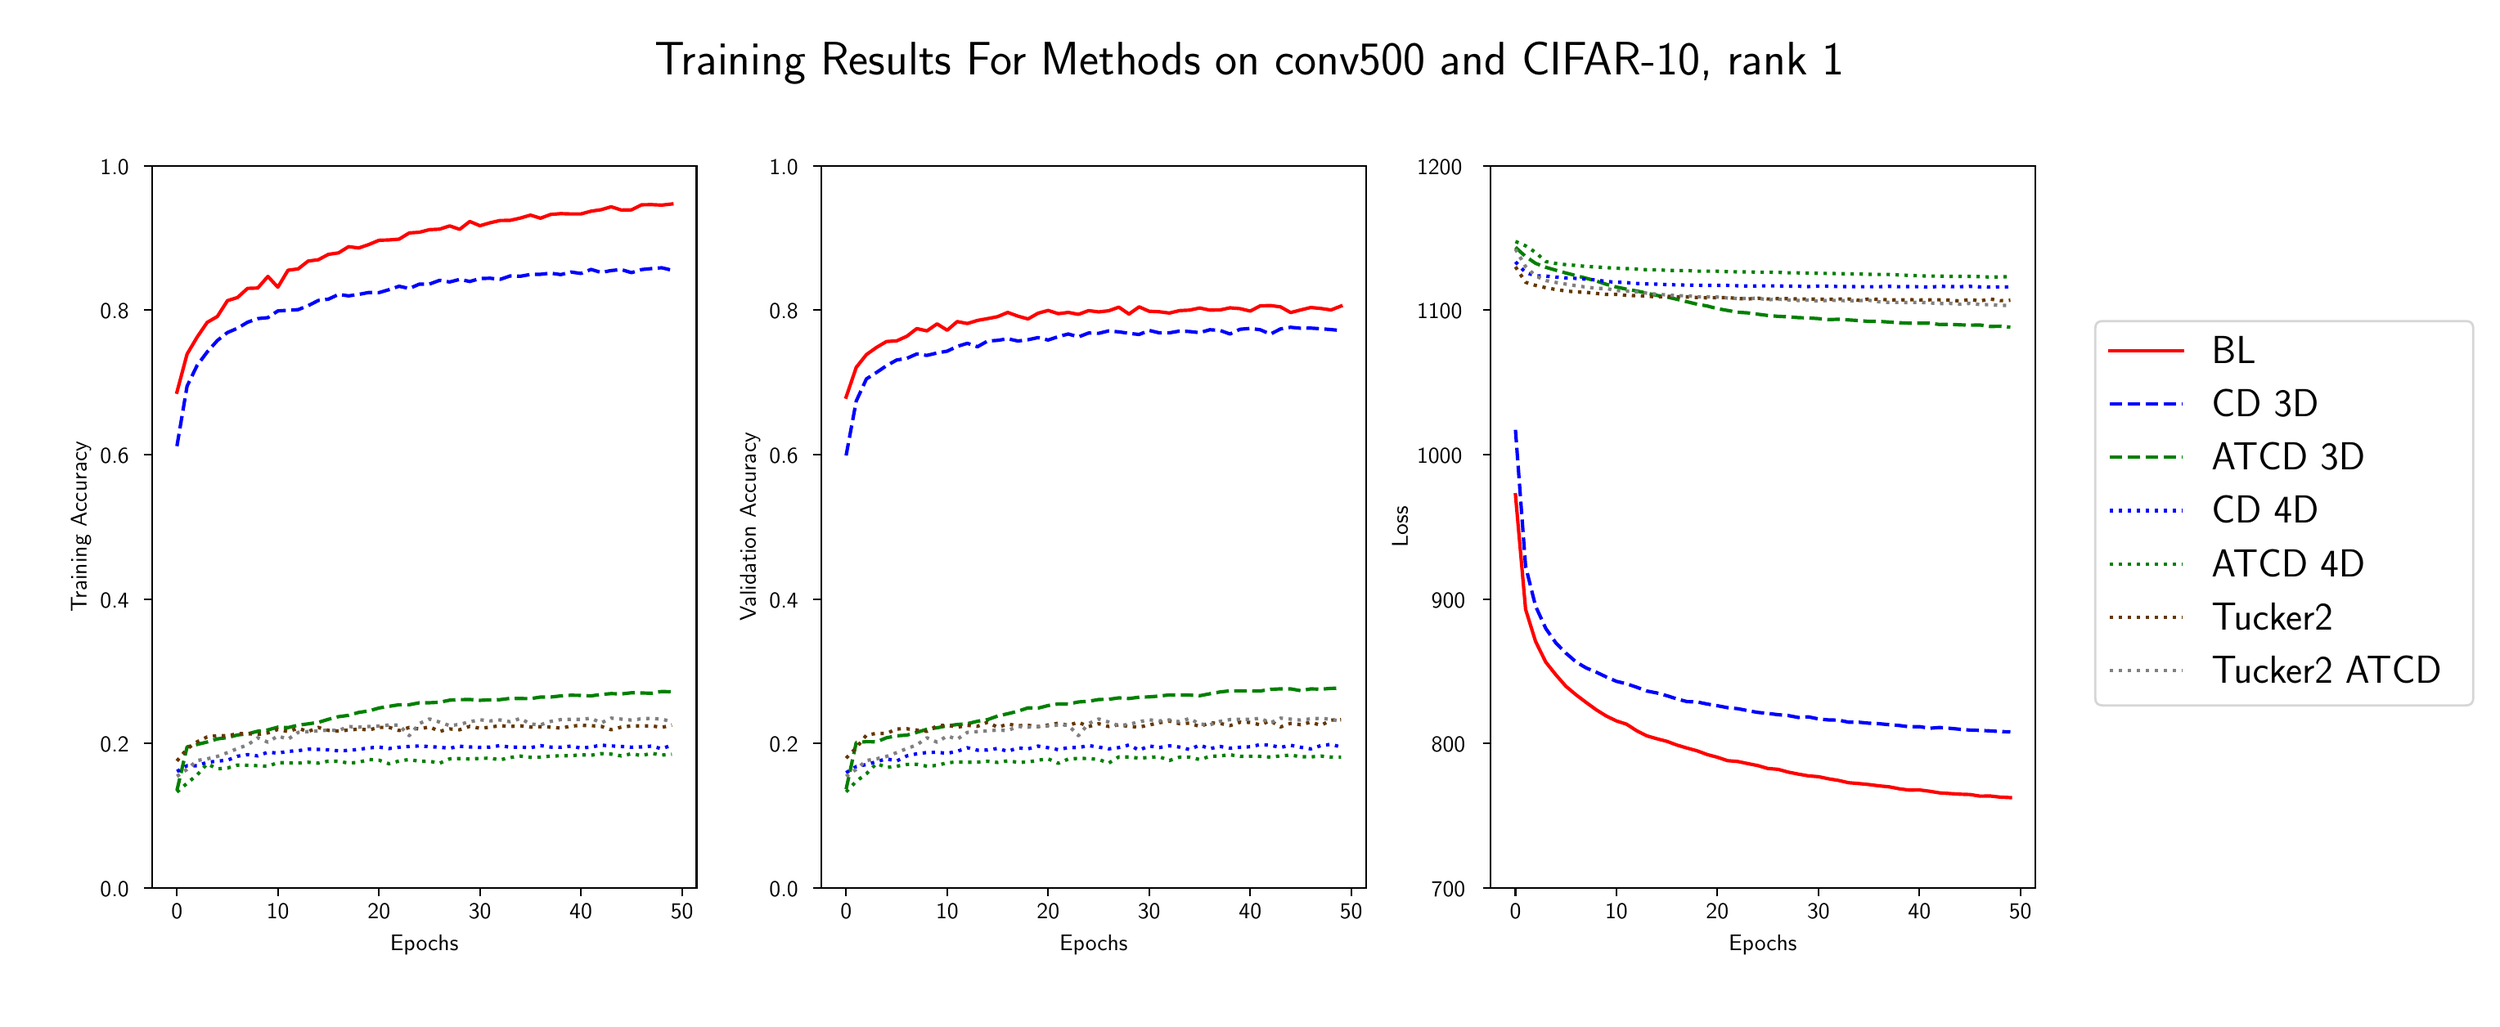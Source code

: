 \begingroup%
\makeatletter%
\begin{pgfpicture}%
\pgfpathrectangle{\pgfpointorigin}{\pgfqpoint{15.0in}{6.0in}}%
\pgfusepath{use as bounding box, clip}%
\begin{pgfscope}%
\pgfsetbuttcap%
\pgfsetmiterjoin%
\definecolor{currentfill}{rgb}{1.0,1.0,1.0}%
\pgfsetfillcolor{currentfill}%
\pgfsetlinewidth{0.0pt}%
\definecolor{currentstroke}{rgb}{1.0,1.0,1.0}%
\pgfsetstrokecolor{currentstroke}%
\pgfsetdash{}{0pt}%
\pgfpathmoveto{\pgfqpoint{0.0in}{0.0in}}%
\pgfpathlineto{\pgfqpoint{15.0in}{0.0in}}%
\pgfpathlineto{\pgfqpoint{15.0in}{6.0in}}%
\pgfpathlineto{\pgfqpoint{0.0in}{6.0in}}%
\pgfpathclose%
\pgfusepath{fill}%
\end{pgfscope}%
\begin{pgfscope}%
\pgfsetbuttcap%
\pgfsetmiterjoin%
\definecolor{currentfill}{rgb}{1.0,1.0,1.0}%
\pgfsetfillcolor{currentfill}%
\pgfsetlinewidth{0.0pt}%
\definecolor{currentstroke}{rgb}{0.0,0.0,0.0}%
\pgfsetstrokecolor{currentstroke}%
\pgfsetstrokeopacity{0.0}%
\pgfsetdash{}{0pt}%
\pgfpathmoveto{\pgfqpoint{0.792in}{0.708in}}%
\pgfpathlineto{\pgfqpoint{4.119in}{0.708in}}%
\pgfpathlineto{\pgfqpoint{4.119in}{5.125in}}%
\pgfpathlineto{\pgfqpoint{0.792in}{5.125in}}%
\pgfpathclose%
\pgfusepath{fill}%
\end{pgfscope}%
\begin{pgfscope}%
\pgfsetbuttcap%
\pgfsetroundjoin%
\definecolor{currentfill}{rgb}{0.0,0.0,0.0}%
\pgfsetfillcolor{currentfill}%
\pgfsetlinewidth{0.803pt}%
\definecolor{currentstroke}{rgb}{0.0,0.0,0.0}%
\pgfsetstrokecolor{currentstroke}%
\pgfsetdash{}{0pt}%
\pgfsys@defobject{currentmarker}{\pgfqpoint{0.0in}{-0.049in}}{\pgfqpoint{0.0in}{0.0in}}{%
\pgfpathmoveto{\pgfqpoint{0.0in}{0.0in}}%
\pgfpathlineto{\pgfqpoint{0.0in}{-0.049in}}%
\pgfusepath{stroke,fill}%
}%
\begin{pgfscope}%
\pgfsys@transformshift{0.943in}{0.708in}%
\pgfsys@useobject{currentmarker}{}%
\end{pgfscope}%
\end{pgfscope}%
\begin{pgfscope}%
\definecolor{textcolor}{rgb}{0.0,0.0,0.0}%
\pgfsetstrokecolor{textcolor}%
\pgfsetfillcolor{textcolor}%
\pgftext[x=0.943in,y=0.611in,,top]{\color{textcolor}\sffamily\fontsize{10.0}{12.0}\selectfont 0}%
\end{pgfscope}%
\begin{pgfscope}%
\pgfsetbuttcap%
\pgfsetroundjoin%
\definecolor{currentfill}{rgb}{0.0,0.0,0.0}%
\pgfsetfillcolor{currentfill}%
\pgfsetlinewidth{0.803pt}%
\definecolor{currentstroke}{rgb}{0.0,0.0,0.0}%
\pgfsetstrokecolor{currentstroke}%
\pgfsetdash{}{0pt}%
\pgfsys@defobject{currentmarker}{\pgfqpoint{0.0in}{-0.049in}}{\pgfqpoint{0.0in}{0.0in}}{%
\pgfpathmoveto{\pgfqpoint{0.0in}{0.0in}}%
\pgfpathlineto{\pgfqpoint{0.0in}{-0.049in}}%
\pgfusepath{stroke,fill}%
}%
\begin{pgfscope}%
\pgfsys@transformshift{1.56in}{0.708in}%
\pgfsys@useobject{currentmarker}{}%
\end{pgfscope}%
\end{pgfscope}%
\begin{pgfscope}%
\definecolor{textcolor}{rgb}{0.0,0.0,0.0}%
\pgfsetstrokecolor{textcolor}%
\pgfsetfillcolor{textcolor}%
\pgftext[x=1.56in,y=0.611in,,top]{\color{textcolor}\sffamily\fontsize{10.0}{12.0}\selectfont 10}%
\end{pgfscope}%
\begin{pgfscope}%
\pgfsetbuttcap%
\pgfsetroundjoin%
\definecolor{currentfill}{rgb}{0.0,0.0,0.0}%
\pgfsetfillcolor{currentfill}%
\pgfsetlinewidth{0.803pt}%
\definecolor{currentstroke}{rgb}{0.0,0.0,0.0}%
\pgfsetstrokecolor{currentstroke}%
\pgfsetdash{}{0pt}%
\pgfsys@defobject{currentmarker}{\pgfqpoint{0.0in}{-0.049in}}{\pgfqpoint{0.0in}{0.0in}}{%
\pgfpathmoveto{\pgfqpoint{0.0in}{0.0in}}%
\pgfpathlineto{\pgfqpoint{0.0in}{-0.049in}}%
\pgfusepath{stroke,fill}%
}%
\begin{pgfscope}%
\pgfsys@transformshift{2.178in}{0.708in}%
\pgfsys@useobject{currentmarker}{}%
\end{pgfscope}%
\end{pgfscope}%
\begin{pgfscope}%
\definecolor{textcolor}{rgb}{0.0,0.0,0.0}%
\pgfsetstrokecolor{textcolor}%
\pgfsetfillcolor{textcolor}%
\pgftext[x=2.178in,y=0.611in,,top]{\color{textcolor}\sffamily\fontsize{10.0}{12.0}\selectfont 20}%
\end{pgfscope}%
\begin{pgfscope}%
\pgfsetbuttcap%
\pgfsetroundjoin%
\definecolor{currentfill}{rgb}{0.0,0.0,0.0}%
\pgfsetfillcolor{currentfill}%
\pgfsetlinewidth{0.803pt}%
\definecolor{currentstroke}{rgb}{0.0,0.0,0.0}%
\pgfsetstrokecolor{currentstroke}%
\pgfsetdash{}{0pt}%
\pgfsys@defobject{currentmarker}{\pgfqpoint{0.0in}{-0.049in}}{\pgfqpoint{0.0in}{0.0in}}{%
\pgfpathmoveto{\pgfqpoint{0.0in}{0.0in}}%
\pgfpathlineto{\pgfqpoint{0.0in}{-0.049in}}%
\pgfusepath{stroke,fill}%
}%
\begin{pgfscope}%
\pgfsys@transformshift{2.795in}{0.708in}%
\pgfsys@useobject{currentmarker}{}%
\end{pgfscope}%
\end{pgfscope}%
\begin{pgfscope}%
\definecolor{textcolor}{rgb}{0.0,0.0,0.0}%
\pgfsetstrokecolor{textcolor}%
\pgfsetfillcolor{textcolor}%
\pgftext[x=2.795in,y=0.611in,,top]{\color{textcolor}\sffamily\fontsize{10.0}{12.0}\selectfont 30}%
\end{pgfscope}%
\begin{pgfscope}%
\pgfsetbuttcap%
\pgfsetroundjoin%
\definecolor{currentfill}{rgb}{0.0,0.0,0.0}%
\pgfsetfillcolor{currentfill}%
\pgfsetlinewidth{0.803pt}%
\definecolor{currentstroke}{rgb}{0.0,0.0,0.0}%
\pgfsetstrokecolor{currentstroke}%
\pgfsetdash{}{0pt}%
\pgfsys@defobject{currentmarker}{\pgfqpoint{0.0in}{-0.049in}}{\pgfqpoint{0.0in}{0.0in}}{%
\pgfpathmoveto{\pgfqpoint{0.0in}{0.0in}}%
\pgfpathlineto{\pgfqpoint{0.0in}{-0.049in}}%
\pgfusepath{stroke,fill}%
}%
\begin{pgfscope}%
\pgfsys@transformshift{3.412in}{0.708in}%
\pgfsys@useobject{currentmarker}{}%
\end{pgfscope}%
\end{pgfscope}%
\begin{pgfscope}%
\definecolor{textcolor}{rgb}{0.0,0.0,0.0}%
\pgfsetstrokecolor{textcolor}%
\pgfsetfillcolor{textcolor}%
\pgftext[x=3.412in,y=0.611in,,top]{\color{textcolor}\sffamily\fontsize{10.0}{12.0}\selectfont 40}%
\end{pgfscope}%
\begin{pgfscope}%
\pgfsetbuttcap%
\pgfsetroundjoin%
\definecolor{currentfill}{rgb}{0.0,0.0,0.0}%
\pgfsetfillcolor{currentfill}%
\pgfsetlinewidth{0.803pt}%
\definecolor{currentstroke}{rgb}{0.0,0.0,0.0}%
\pgfsetstrokecolor{currentstroke}%
\pgfsetdash{}{0pt}%
\pgfsys@defobject{currentmarker}{\pgfqpoint{0.0in}{-0.049in}}{\pgfqpoint{0.0in}{0.0in}}{%
\pgfpathmoveto{\pgfqpoint{0.0in}{0.0in}}%
\pgfpathlineto{\pgfqpoint{0.0in}{-0.049in}}%
\pgfusepath{stroke,fill}%
}%
\begin{pgfscope}%
\pgfsys@transformshift{4.03in}{0.708in}%
\pgfsys@useobject{currentmarker}{}%
\end{pgfscope}%
\end{pgfscope}%
\begin{pgfscope}%
\definecolor{textcolor}{rgb}{0.0,0.0,0.0}%
\pgfsetstrokecolor{textcolor}%
\pgfsetfillcolor{textcolor}%
\pgftext[x=4.03in,y=0.611in,,top]{\color{textcolor}\sffamily\fontsize{10.0}{12.0}\selectfont 50}%
\end{pgfscope}%
\begin{pgfscope}%
\definecolor{textcolor}{rgb}{0.0,0.0,0.0}%
\pgfsetstrokecolor{textcolor}%
\pgfsetfillcolor{textcolor}%
\pgftext[x=2.455in,y=0.421in,,top]{\color{textcolor}\sffamily\fontsize{10.0}{12.0}\selectfont Epochs}%
\end{pgfscope}%
\begin{pgfscope}%
\pgfsetbuttcap%
\pgfsetroundjoin%
\definecolor{currentfill}{rgb}{0.0,0.0,0.0}%
\pgfsetfillcolor{currentfill}%
\pgfsetlinewidth{0.803pt}%
\definecolor{currentstroke}{rgb}{0.0,0.0,0.0}%
\pgfsetstrokecolor{currentstroke}%
\pgfsetdash{}{0pt}%
\pgfsys@defobject{currentmarker}{\pgfqpoint{-0.049in}{0.0in}}{\pgfqpoint{-0.0in}{0.0in}}{%
\pgfpathmoveto{\pgfqpoint{-0.0in}{0.0in}}%
\pgfpathlineto{\pgfqpoint{-0.049in}{0.0in}}%
\pgfusepath{stroke,fill}%
}%
\begin{pgfscope}%
\pgfsys@transformshift{0.792in}{0.708in}%
\pgfsys@useobject{currentmarker}{}%
\end{pgfscope}%
\end{pgfscope}%
\begin{pgfscope}%
\definecolor{textcolor}{rgb}{0.0,0.0,0.0}%
\pgfsetstrokecolor{textcolor}%
\pgfsetfillcolor{textcolor}%
\pgftext[x=0.474in, y=0.656in, left, base]{\color{textcolor}\sffamily\fontsize{10.0}{12.0}\selectfont 0.0}%
\end{pgfscope}%
\begin{pgfscope}%
\pgfsetbuttcap%
\pgfsetroundjoin%
\definecolor{currentfill}{rgb}{0.0,0.0,0.0}%
\pgfsetfillcolor{currentfill}%
\pgfsetlinewidth{0.803pt}%
\definecolor{currentstroke}{rgb}{0.0,0.0,0.0}%
\pgfsetstrokecolor{currentstroke}%
\pgfsetdash{}{0pt}%
\pgfsys@defobject{currentmarker}{\pgfqpoint{-0.049in}{0.0in}}{\pgfqpoint{-0.0in}{0.0in}}{%
\pgfpathmoveto{\pgfqpoint{-0.0in}{0.0in}}%
\pgfpathlineto{\pgfqpoint{-0.049in}{0.0in}}%
\pgfusepath{stroke,fill}%
}%
\begin{pgfscope}%
\pgfsys@transformshift{0.792in}{1.592in}%
\pgfsys@useobject{currentmarker}{}%
\end{pgfscope}%
\end{pgfscope}%
\begin{pgfscope}%
\definecolor{textcolor}{rgb}{0.0,0.0,0.0}%
\pgfsetstrokecolor{textcolor}%
\pgfsetfillcolor{textcolor}%
\pgftext[x=0.474in, y=1.539in, left, base]{\color{textcolor}\sffamily\fontsize{10.0}{12.0}\selectfont 0.2}%
\end{pgfscope}%
\begin{pgfscope}%
\pgfsetbuttcap%
\pgfsetroundjoin%
\definecolor{currentfill}{rgb}{0.0,0.0,0.0}%
\pgfsetfillcolor{currentfill}%
\pgfsetlinewidth{0.803pt}%
\definecolor{currentstroke}{rgb}{0.0,0.0,0.0}%
\pgfsetstrokecolor{currentstroke}%
\pgfsetdash{}{0pt}%
\pgfsys@defobject{currentmarker}{\pgfqpoint{-0.049in}{0.0in}}{\pgfqpoint{-0.0in}{0.0in}}{%
\pgfpathmoveto{\pgfqpoint{-0.0in}{0.0in}}%
\pgfpathlineto{\pgfqpoint{-0.049in}{0.0in}}%
\pgfusepath{stroke,fill}%
}%
\begin{pgfscope}%
\pgfsys@transformshift{0.792in}{2.475in}%
\pgfsys@useobject{currentmarker}{}%
\end{pgfscope}%
\end{pgfscope}%
\begin{pgfscope}%
\definecolor{textcolor}{rgb}{0.0,0.0,0.0}%
\pgfsetstrokecolor{textcolor}%
\pgfsetfillcolor{textcolor}%
\pgftext[x=0.474in, y=2.422in, left, base]{\color{textcolor}\sffamily\fontsize{10.0}{12.0}\selectfont 0.4}%
\end{pgfscope}%
\begin{pgfscope}%
\pgfsetbuttcap%
\pgfsetroundjoin%
\definecolor{currentfill}{rgb}{0.0,0.0,0.0}%
\pgfsetfillcolor{currentfill}%
\pgfsetlinewidth{0.803pt}%
\definecolor{currentstroke}{rgb}{0.0,0.0,0.0}%
\pgfsetstrokecolor{currentstroke}%
\pgfsetdash{}{0pt}%
\pgfsys@defobject{currentmarker}{\pgfqpoint{-0.049in}{0.0in}}{\pgfqpoint{-0.0in}{0.0in}}{%
\pgfpathmoveto{\pgfqpoint{-0.0in}{0.0in}}%
\pgfpathlineto{\pgfqpoint{-0.049in}{0.0in}}%
\pgfusepath{stroke,fill}%
}%
\begin{pgfscope}%
\pgfsys@transformshift{0.792in}{3.358in}%
\pgfsys@useobject{currentmarker}{}%
\end{pgfscope}%
\end{pgfscope}%
\begin{pgfscope}%
\definecolor{textcolor}{rgb}{0.0,0.0,0.0}%
\pgfsetstrokecolor{textcolor}%
\pgfsetfillcolor{textcolor}%
\pgftext[x=0.474in, y=3.306in, left, base]{\color{textcolor}\sffamily\fontsize{10.0}{12.0}\selectfont 0.6}%
\end{pgfscope}%
\begin{pgfscope}%
\pgfsetbuttcap%
\pgfsetroundjoin%
\definecolor{currentfill}{rgb}{0.0,0.0,0.0}%
\pgfsetfillcolor{currentfill}%
\pgfsetlinewidth{0.803pt}%
\definecolor{currentstroke}{rgb}{0.0,0.0,0.0}%
\pgfsetstrokecolor{currentstroke}%
\pgfsetdash{}{0pt}%
\pgfsys@defobject{currentmarker}{\pgfqpoint{-0.049in}{0.0in}}{\pgfqpoint{-0.0in}{0.0in}}{%
\pgfpathmoveto{\pgfqpoint{-0.0in}{0.0in}}%
\pgfpathlineto{\pgfqpoint{-0.049in}{0.0in}}%
\pgfusepath{stroke,fill}%
}%
\begin{pgfscope}%
\pgfsys@transformshift{0.792in}{4.242in}%
\pgfsys@useobject{currentmarker}{}%
\end{pgfscope}%
\end{pgfscope}%
\begin{pgfscope}%
\definecolor{textcolor}{rgb}{0.0,0.0,0.0}%
\pgfsetstrokecolor{textcolor}%
\pgfsetfillcolor{textcolor}%
\pgftext[x=0.474in, y=4.189in, left, base]{\color{textcolor}\sffamily\fontsize{10.0}{12.0}\selectfont 0.8}%
\end{pgfscope}%
\begin{pgfscope}%
\pgfsetbuttcap%
\pgfsetroundjoin%
\definecolor{currentfill}{rgb}{0.0,0.0,0.0}%
\pgfsetfillcolor{currentfill}%
\pgfsetlinewidth{0.803pt}%
\definecolor{currentstroke}{rgb}{0.0,0.0,0.0}%
\pgfsetstrokecolor{currentstroke}%
\pgfsetdash{}{0pt}%
\pgfsys@defobject{currentmarker}{\pgfqpoint{-0.049in}{0.0in}}{\pgfqpoint{-0.0in}{0.0in}}{%
\pgfpathmoveto{\pgfqpoint{-0.0in}{0.0in}}%
\pgfpathlineto{\pgfqpoint{-0.049in}{0.0in}}%
\pgfusepath{stroke,fill}%
}%
\begin{pgfscope}%
\pgfsys@transformshift{0.792in}{5.125in}%
\pgfsys@useobject{currentmarker}{}%
\end{pgfscope}%
\end{pgfscope}%
\begin{pgfscope}%
\definecolor{textcolor}{rgb}{0.0,0.0,0.0}%
\pgfsetstrokecolor{textcolor}%
\pgfsetfillcolor{textcolor}%
\pgftext[x=0.474in, y=5.072in, left, base]{\color{textcolor}\sffamily\fontsize{10.0}{12.0}\selectfont 1.0}%
\end{pgfscope}%
\begin{pgfscope}%
\definecolor{textcolor}{rgb}{0.0,0.0,0.0}%
\pgfsetstrokecolor{textcolor}%
\pgfsetfillcolor{textcolor}%
\pgftext[x=0.418in,y=2.917in,,bottom,rotate=90.0]{\color{textcolor}\sffamily\fontsize{10.0}{12.0}\selectfont Training Accuracy}%
\end{pgfscope}%
\begin{pgfscope}%
\pgfpathrectangle{\pgfqpoint{0.792in}{0.708in}}{\pgfqpoint{3.327in}{4.417in}}%
\pgfusepath{clip}%
\pgfsetrectcap%
\pgfsetroundjoin%
\pgfsetlinewidth{1.506pt}%
\definecolor{currentstroke}{rgb}{1.0,0.0,0.0}%
\pgfsetstrokecolor{currentstroke}%
\pgfsetdash{}{0pt}%
\pgfpathmoveto{\pgfqpoint{0.943in}{3.74in}}%
\pgfpathlineto{\pgfqpoint{1.005in}{3.973in}}%
\pgfpathlineto{\pgfqpoint{1.066in}{4.076in}}%
\pgfpathlineto{\pgfqpoint{1.128in}{4.167in}}%
\pgfpathlineto{\pgfqpoint{1.19in}{4.203in}}%
\pgfpathlineto{\pgfqpoint{1.252in}{4.3in}}%
\pgfpathlineto{\pgfqpoint{1.313in}{4.319in}}%
\pgfpathlineto{\pgfqpoint{1.375in}{4.375in}}%
\pgfpathlineto{\pgfqpoint{1.437in}{4.377in}}%
\pgfpathlineto{\pgfqpoint{1.499in}{4.448in}}%
\pgfpathlineto{\pgfqpoint{1.56in}{4.382in}}%
\pgfpathlineto{\pgfqpoint{1.622in}{4.486in}}%
\pgfpathlineto{\pgfqpoint{1.684in}{4.494in}}%
\pgfpathlineto{\pgfqpoint{1.745in}{4.542in}}%
\pgfpathlineto{\pgfqpoint{1.807in}{4.55in}}%
\pgfpathlineto{\pgfqpoint{1.869in}{4.583in}}%
\pgfpathlineto{\pgfqpoint{1.931in}{4.592in}}%
\pgfpathlineto{\pgfqpoint{1.992in}{4.63in}}%
\pgfpathlineto{\pgfqpoint{2.054in}{4.622in}}%
\pgfpathlineto{\pgfqpoint{2.116in}{4.643in}}%
\pgfpathlineto{\pgfqpoint{2.178in}{4.669in}}%
\pgfpathlineto{\pgfqpoint{2.239in}{4.671in}}%
\pgfpathlineto{\pgfqpoint{2.301in}{4.676in}}%
\pgfpathlineto{\pgfqpoint{2.363in}{4.714in}}%
\pgfpathlineto{\pgfqpoint{2.425in}{4.718in}}%
\pgfpathlineto{\pgfqpoint{2.486in}{4.734in}}%
\pgfpathlineto{\pgfqpoint{2.548in}{4.737in}}%
\pgfpathlineto{\pgfqpoint{2.61in}{4.757in}}%
\pgfpathlineto{\pgfqpoint{2.671in}{4.736in}}%
\pgfpathlineto{\pgfqpoint{2.733in}{4.784in}}%
\pgfpathlineto{\pgfqpoint{2.795in}{4.758in}}%
\pgfpathlineto{\pgfqpoint{2.857in}{4.776in}}%
\pgfpathlineto{\pgfqpoint{2.918in}{4.79in}}%
\pgfpathlineto{\pgfqpoint{2.98in}{4.791in}}%
\pgfpathlineto{\pgfqpoint{3.042in}{4.805in}}%
\pgfpathlineto{\pgfqpoint{3.104in}{4.823in}}%
\pgfpathlineto{\pgfqpoint{3.165in}{4.804in}}%
\pgfpathlineto{\pgfqpoint{3.227in}{4.827in}}%
\pgfpathlineto{\pgfqpoint{3.289in}{4.832in}}%
\pgfpathlineto{\pgfqpoint{3.351in}{4.83in}}%
\pgfpathlineto{\pgfqpoint{3.412in}{4.83in}}%
\pgfpathlineto{\pgfqpoint{3.474in}{4.847in}}%
\pgfpathlineto{\pgfqpoint{3.536in}{4.856in}}%
\pgfpathlineto{\pgfqpoint{3.597in}{4.874in}}%
\pgfpathlineto{\pgfqpoint{3.659in}{4.854in}}%
\pgfpathlineto{\pgfqpoint{3.721in}{4.855in}}%
\pgfpathlineto{\pgfqpoint{3.783in}{4.886in}}%
\pgfpathlineto{\pgfqpoint{3.844in}{4.887in}}%
\pgfpathlineto{\pgfqpoint{3.906in}{4.884in}}%
\pgfpathlineto{\pgfqpoint{3.968in}{4.891in}}%
\pgfusepath{stroke}%
\end{pgfscope}%
\begin{pgfscope}%
\pgfpathrectangle{\pgfqpoint{0.792in}{0.708in}}{\pgfqpoint{3.327in}{4.417in}}%
\pgfusepath{clip}%
\pgfsetbuttcap%
\pgfsetroundjoin%
\pgfsetlinewidth{1.506pt}%
\definecolor{currentstroke}{rgb}{0.0,0.0,1.0}%
\pgfsetstrokecolor{currentstroke}%
\pgfsetdash{{5.55pt}{2.4pt}}{0.0pt}%
\pgfpathmoveto{\pgfqpoint{0.943in}{3.41in}}%
\pgfpathlineto{\pgfqpoint{1.005in}{3.777in}}%
\pgfpathlineto{\pgfqpoint{1.066in}{3.903in}}%
\pgfpathlineto{\pgfqpoint{1.128in}{3.986in}}%
\pgfpathlineto{\pgfqpoint{1.19in}{4.056in}}%
\pgfpathlineto{\pgfqpoint{1.252in}{4.105in}}%
\pgfpathlineto{\pgfqpoint{1.313in}{4.131in}}%
\pgfpathlineto{\pgfqpoint{1.375in}{4.168in}}%
\pgfpathlineto{\pgfqpoint{1.437in}{4.19in}}%
\pgfpathlineto{\pgfqpoint{1.499in}{4.196in}}%
\pgfpathlineto{\pgfqpoint{1.56in}{4.237in}}%
\pgfpathlineto{\pgfqpoint{1.622in}{4.241in}}%
\pgfpathlineto{\pgfqpoint{1.684in}{4.245in}}%
\pgfpathlineto{\pgfqpoint{1.745in}{4.269in}}%
\pgfpathlineto{\pgfqpoint{1.807in}{4.301in}}%
\pgfpathlineto{\pgfqpoint{1.869in}{4.309in}}%
\pgfpathlineto{\pgfqpoint{1.931in}{4.338in}}%
\pgfpathlineto{\pgfqpoint{1.992in}{4.329in}}%
\pgfpathlineto{\pgfqpoint{2.054in}{4.338in}}%
\pgfpathlineto{\pgfqpoint{2.116in}{4.35in}}%
\pgfpathlineto{\pgfqpoint{2.178in}{4.349in}}%
\pgfpathlineto{\pgfqpoint{2.239in}{4.367in}}%
\pgfpathlineto{\pgfqpoint{2.301in}{4.388in}}%
\pgfpathlineto{\pgfqpoint{2.363in}{4.374in}}%
\pgfpathlineto{\pgfqpoint{2.425in}{4.401in}}%
\pgfpathlineto{\pgfqpoint{2.486in}{4.401in}}%
\pgfpathlineto{\pgfqpoint{2.548in}{4.424in}}%
\pgfpathlineto{\pgfqpoint{2.61in}{4.414in}}%
\pgfpathlineto{\pgfqpoint{2.671in}{4.43in}}%
\pgfpathlineto{\pgfqpoint{2.733in}{4.417in}}%
\pgfpathlineto{\pgfqpoint{2.795in}{4.435in}}%
\pgfpathlineto{\pgfqpoint{2.857in}{4.437in}}%
\pgfpathlineto{\pgfqpoint{2.918in}{4.43in}}%
\pgfpathlineto{\pgfqpoint{2.98in}{4.451in}}%
\pgfpathlineto{\pgfqpoint{3.042in}{4.449in}}%
\pgfpathlineto{\pgfqpoint{3.104in}{4.46in}}%
\pgfpathlineto{\pgfqpoint{3.165in}{4.461in}}%
\pgfpathlineto{\pgfqpoint{3.227in}{4.468in}}%
\pgfpathlineto{\pgfqpoint{3.289in}{4.459in}}%
\pgfpathlineto{\pgfqpoint{3.351in}{4.475in}}%
\pgfpathlineto{\pgfqpoint{3.412in}{4.466in}}%
\pgfpathlineto{\pgfqpoint{3.474in}{4.491in}}%
\pgfpathlineto{\pgfqpoint{3.536in}{4.472in}}%
\pgfpathlineto{\pgfqpoint{3.597in}{4.484in}}%
\pgfpathlineto{\pgfqpoint{3.659in}{4.49in}}%
\pgfpathlineto{\pgfqpoint{3.721in}{4.471in}}%
\pgfpathlineto{\pgfqpoint{3.783in}{4.49in}}%
\pgfpathlineto{\pgfqpoint{3.844in}{4.496in}}%
\pgfpathlineto{\pgfqpoint{3.906in}{4.501in}}%
\pgfpathlineto{\pgfqpoint{3.968in}{4.486in}}%
\pgfusepath{stroke}%
\end{pgfscope}%
\begin{pgfscope}%
\pgfpathrectangle{\pgfqpoint{0.792in}{0.708in}}{\pgfqpoint{3.327in}{4.417in}}%
\pgfusepath{clip}%
\pgfsetbuttcap%
\pgfsetroundjoin%
\pgfsetlinewidth{1.506pt}%
\definecolor{currentstroke}{rgb}{0.0,0.5,0.0}%
\pgfsetstrokecolor{currentstroke}%
\pgfsetdash{{5.55pt}{2.4pt}}{0.0pt}%
\pgfpathmoveto{\pgfqpoint{0.943in}{1.304in}}%
\pgfpathlineto{\pgfqpoint{1.005in}{1.571in}}%
\pgfpathlineto{\pgfqpoint{1.066in}{1.586in}}%
\pgfpathlineto{\pgfqpoint{1.128in}{1.601in}}%
\pgfpathlineto{\pgfqpoint{1.19in}{1.62in}}%
\pgfpathlineto{\pgfqpoint{1.252in}{1.628in}}%
\pgfpathlineto{\pgfqpoint{1.313in}{1.644in}}%
\pgfpathlineto{\pgfqpoint{1.375in}{1.651in}}%
\pgfpathlineto{\pgfqpoint{1.437in}{1.667in}}%
\pgfpathlineto{\pgfqpoint{1.499in}{1.675in}}%
\pgfpathlineto{\pgfqpoint{1.56in}{1.692in}}%
\pgfpathlineto{\pgfqpoint{1.622in}{1.689in}}%
\pgfpathlineto{\pgfqpoint{1.684in}{1.704in}}%
\pgfpathlineto{\pgfqpoint{1.745in}{1.712in}}%
\pgfpathlineto{\pgfqpoint{1.807in}{1.721in}}%
\pgfpathlineto{\pgfqpoint{1.869in}{1.74in}}%
\pgfpathlineto{\pgfqpoint{1.931in}{1.756in}}%
\pgfpathlineto{\pgfqpoint{1.992in}{1.764in}}%
\pgfpathlineto{\pgfqpoint{2.054in}{1.782in}}%
\pgfpathlineto{\pgfqpoint{2.116in}{1.791in}}%
\pgfpathlineto{\pgfqpoint{2.178in}{1.809in}}%
\pgfpathlineto{\pgfqpoint{2.239in}{1.819in}}%
\pgfpathlineto{\pgfqpoint{2.301in}{1.829in}}%
\pgfpathlineto{\pgfqpoint{2.363in}{1.829in}}%
\pgfpathlineto{\pgfqpoint{2.425in}{1.841in}}%
\pgfpathlineto{\pgfqpoint{2.486in}{1.841in}}%
\pgfpathlineto{\pgfqpoint{2.548in}{1.844in}}%
\pgfpathlineto{\pgfqpoint{2.61in}{1.857in}}%
\pgfpathlineto{\pgfqpoint{2.671in}{1.86in}}%
\pgfpathlineto{\pgfqpoint{2.733in}{1.861in}}%
\pgfpathlineto{\pgfqpoint{2.795in}{1.856in}}%
\pgfpathlineto{\pgfqpoint{2.857in}{1.859in}}%
\pgfpathlineto{\pgfqpoint{2.918in}{1.86in}}%
\pgfpathlineto{\pgfqpoint{2.98in}{1.868in}}%
\pgfpathlineto{\pgfqpoint{3.042in}{1.867in}}%
\pgfpathlineto{\pgfqpoint{3.104in}{1.866in}}%
\pgfpathlineto{\pgfqpoint{3.165in}{1.876in}}%
\pgfpathlineto{\pgfqpoint{3.227in}{1.876in}}%
\pgfpathlineto{\pgfqpoint{3.289in}{1.883in}}%
\pgfpathlineto{\pgfqpoint{3.351in}{1.887in}}%
\pgfpathlineto{\pgfqpoint{3.412in}{1.886in}}%
\pgfpathlineto{\pgfqpoint{3.474in}{1.883in}}%
\pgfpathlineto{\pgfqpoint{3.536in}{1.892in}}%
\pgfpathlineto{\pgfqpoint{3.597in}{1.897in}}%
\pgfpathlineto{\pgfqpoint{3.659in}{1.895in}}%
\pgfpathlineto{\pgfqpoint{3.721in}{1.902in}}%
\pgfpathlineto{\pgfqpoint{3.783in}{1.901in}}%
\pgfpathlineto{\pgfqpoint{3.844in}{1.899in}}%
\pgfpathlineto{\pgfqpoint{3.906in}{1.91in}}%
\pgfpathlineto{\pgfqpoint{3.968in}{1.908in}}%
\pgfusepath{stroke}%
\end{pgfscope}%
\begin{pgfscope}%
\pgfpathrectangle{\pgfqpoint{0.792in}{0.708in}}{\pgfqpoint{3.327in}{4.417in}}%
\pgfusepath{clip}%
\pgfsetbuttcap%
\pgfsetroundjoin%
\pgfsetlinewidth{1.506pt}%
\definecolor{currentstroke}{rgb}{0.0,0.0,1.0}%
\pgfsetstrokecolor{currentstroke}%
\pgfsetdash{{1.5pt}{2.475pt}}{0.0pt}%
\pgfpathmoveto{\pgfqpoint{0.943in}{1.421in}}%
\pgfpathlineto{\pgfqpoint{1.005in}{1.456in}}%
\pgfpathlineto{\pgfqpoint{1.066in}{1.456in}}%
\pgfpathlineto{\pgfqpoint{1.128in}{1.477in}}%
\pgfpathlineto{\pgfqpoint{1.19in}{1.484in}}%
\pgfpathlineto{\pgfqpoint{1.252in}{1.49in}}%
\pgfpathlineto{\pgfqpoint{1.313in}{1.514in}}%
\pgfpathlineto{\pgfqpoint{1.375in}{1.524in}}%
\pgfpathlineto{\pgfqpoint{1.437in}{1.516in}}%
\pgfpathlineto{\pgfqpoint{1.499in}{1.539in}}%
\pgfpathlineto{\pgfqpoint{1.56in}{1.533in}}%
\pgfpathlineto{\pgfqpoint{1.622in}{1.544in}}%
\pgfpathlineto{\pgfqpoint{1.684in}{1.548in}}%
\pgfpathlineto{\pgfqpoint{1.745in}{1.557in}}%
\pgfpathlineto{\pgfqpoint{1.807in}{1.556in}}%
\pgfpathlineto{\pgfqpoint{1.869in}{1.553in}}%
\pgfpathlineto{\pgfqpoint{1.931in}{1.547in}}%
\pgfpathlineto{\pgfqpoint{1.992in}{1.55in}}%
\pgfpathlineto{\pgfqpoint{2.054in}{1.556in}}%
\pgfpathlineto{\pgfqpoint{2.116in}{1.565in}}%
\pgfpathlineto{\pgfqpoint{2.178in}{1.57in}}%
\pgfpathlineto{\pgfqpoint{2.239in}{1.561in}}%
\pgfpathlineto{\pgfqpoint{2.301in}{1.569in}}%
\pgfpathlineto{\pgfqpoint{2.363in}{1.574in}}%
\pgfpathlineto{\pgfqpoint{2.425in}{1.577in}}%
\pgfpathlineto{\pgfqpoint{2.486in}{1.573in}}%
\pgfpathlineto{\pgfqpoint{2.548in}{1.569in}}%
\pgfpathlineto{\pgfqpoint{2.61in}{1.563in}}%
\pgfpathlineto{\pgfqpoint{2.671in}{1.575in}}%
\pgfpathlineto{\pgfqpoint{2.733in}{1.571in}}%
\pgfpathlineto{\pgfqpoint{2.795in}{1.568in}}%
\pgfpathlineto{\pgfqpoint{2.857in}{1.57in}}%
\pgfpathlineto{\pgfqpoint{2.918in}{1.579in}}%
\pgfpathlineto{\pgfqpoint{2.98in}{1.569in}}%
\pgfpathlineto{\pgfqpoint{3.042in}{1.57in}}%
\pgfpathlineto{\pgfqpoint{3.104in}{1.566in}}%
\pgfpathlineto{\pgfqpoint{3.165in}{1.579in}}%
\pgfpathlineto{\pgfqpoint{3.227in}{1.57in}}%
\pgfpathlineto{\pgfqpoint{3.289in}{1.569in}}%
\pgfpathlineto{\pgfqpoint{3.351in}{1.576in}}%
\pgfpathlineto{\pgfqpoint{3.412in}{1.564in}}%
\pgfpathlineto{\pgfqpoint{3.474in}{1.57in}}%
\pgfpathlineto{\pgfqpoint{3.536in}{1.582in}}%
\pgfpathlineto{\pgfqpoint{3.597in}{1.577in}}%
\pgfpathlineto{\pgfqpoint{3.659in}{1.574in}}%
\pgfpathlineto{\pgfqpoint{3.721in}{1.569in}}%
\pgfpathlineto{\pgfqpoint{3.783in}{1.571in}}%
\pgfpathlineto{\pgfqpoint{3.844in}{1.576in}}%
\pgfpathlineto{\pgfqpoint{3.906in}{1.56in}}%
\pgfpathlineto{\pgfqpoint{3.968in}{1.582in}}%
\pgfusepath{stroke}%
\end{pgfscope}%
\begin{pgfscope}%
\pgfpathrectangle{\pgfqpoint{0.792in}{0.708in}}{\pgfqpoint{3.327in}{4.417in}}%
\pgfusepath{clip}%
\pgfsetbuttcap%
\pgfsetroundjoin%
\pgfsetlinewidth{1.506pt}%
\definecolor{currentstroke}{rgb}{0.0,0.5,0.0}%
\pgfsetstrokecolor{currentstroke}%
\pgfsetdash{{1.5pt}{2.475pt}}{0.0pt}%
\pgfpathmoveto{\pgfqpoint{0.943in}{1.295in}}%
\pgfpathlineto{\pgfqpoint{1.005in}{1.349in}}%
\pgfpathlineto{\pgfqpoint{1.066in}{1.399in}}%
\pgfpathlineto{\pgfqpoint{1.128in}{1.468in}}%
\pgfpathlineto{\pgfqpoint{1.19in}{1.437in}}%
\pgfpathlineto{\pgfqpoint{1.252in}{1.442in}}%
\pgfpathlineto{\pgfqpoint{1.313in}{1.46in}}%
\pgfpathlineto{\pgfqpoint{1.375in}{1.459in}}%
\pgfpathlineto{\pgfqpoint{1.437in}{1.456in}}%
\pgfpathlineto{\pgfqpoint{1.499in}{1.453in}}%
\pgfpathlineto{\pgfqpoint{1.56in}{1.475in}}%
\pgfpathlineto{\pgfqpoint{1.622in}{1.474in}}%
\pgfpathlineto{\pgfqpoint{1.684in}{1.472in}}%
\pgfpathlineto{\pgfqpoint{1.745in}{1.477in}}%
\pgfpathlineto{\pgfqpoint{1.807in}{1.472in}}%
\pgfpathlineto{\pgfqpoint{1.869in}{1.484in}}%
\pgfpathlineto{\pgfqpoint{1.931in}{1.483in}}%
\pgfpathlineto{\pgfqpoint{1.992in}{1.472in}}%
\pgfpathlineto{\pgfqpoint{2.054in}{1.477in}}%
\pgfpathlineto{\pgfqpoint{2.116in}{1.494in}}%
\pgfpathlineto{\pgfqpoint{2.178in}{1.49in}}%
\pgfpathlineto{\pgfqpoint{2.239in}{1.468in}}%
\pgfpathlineto{\pgfqpoint{2.301in}{1.485in}}%
\pgfpathlineto{\pgfqpoint{2.363in}{1.494in}}%
\pgfpathlineto{\pgfqpoint{2.425in}{1.483in}}%
\pgfpathlineto{\pgfqpoint{2.486in}{1.484in}}%
\pgfpathlineto{\pgfqpoint{2.548in}{1.471in}}%
\pgfpathlineto{\pgfqpoint{2.61in}{1.498in}}%
\pgfpathlineto{\pgfqpoint{2.671in}{1.5in}}%
\pgfpathlineto{\pgfqpoint{2.733in}{1.497in}}%
\pgfpathlineto{\pgfqpoint{2.795in}{1.501in}}%
\pgfpathlineto{\pgfqpoint{2.857in}{1.502in}}%
\pgfpathlineto{\pgfqpoint{2.918in}{1.492in}}%
\pgfpathlineto{\pgfqpoint{2.98in}{1.506in}}%
\pgfpathlineto{\pgfqpoint{3.042in}{1.515in}}%
\pgfpathlineto{\pgfqpoint{3.104in}{1.507in}}%
\pgfpathlineto{\pgfqpoint{3.165in}{1.508in}}%
\pgfpathlineto{\pgfqpoint{3.227in}{1.515in}}%
\pgfpathlineto{\pgfqpoint{3.289in}{1.517in}}%
\pgfpathlineto{\pgfqpoint{3.351in}{1.517in}}%
\pgfpathlineto{\pgfqpoint{3.412in}{1.523in}}%
\pgfpathlineto{\pgfqpoint{3.474in}{1.52in}}%
\pgfpathlineto{\pgfqpoint{3.536in}{1.53in}}%
\pgfpathlineto{\pgfqpoint{3.597in}{1.527in}}%
\pgfpathlineto{\pgfqpoint{3.659in}{1.516in}}%
\pgfpathlineto{\pgfqpoint{3.721in}{1.529in}}%
\pgfpathlineto{\pgfqpoint{3.783in}{1.518in}}%
\pgfpathlineto{\pgfqpoint{3.844in}{1.532in}}%
\pgfpathlineto{\pgfqpoint{3.906in}{1.521in}}%
\pgfpathlineto{\pgfqpoint{3.968in}{1.526in}}%
\pgfusepath{stroke}%
\end{pgfscope}%
\begin{pgfscope}%
\pgfpathrectangle{\pgfqpoint{0.792in}{0.708in}}{\pgfqpoint{3.327in}{4.417in}}%
\pgfusepath{clip}%
\pgfsetbuttcap%
\pgfsetroundjoin%
\pgfsetlinewidth{1.506pt}%
\definecolor{currentstroke}{rgb}{0.396,0.216,0.0}%
\pgfsetstrokecolor{currentstroke}%
\pgfsetdash{{1.5pt}{2.475pt}}{0.0pt}%
\pgfpathmoveto{\pgfqpoint{0.943in}{1.485in}}%
\pgfpathlineto{\pgfqpoint{1.005in}{1.559in}}%
\pgfpathlineto{\pgfqpoint{1.066in}{1.602in}}%
\pgfpathlineto{\pgfqpoint{1.128in}{1.632in}}%
\pgfpathlineto{\pgfqpoint{1.19in}{1.64in}}%
\pgfpathlineto{\pgfqpoint{1.252in}{1.639in}}%
\pgfpathlineto{\pgfqpoint{1.313in}{1.652in}}%
\pgfpathlineto{\pgfqpoint{1.375in}{1.652in}}%
\pgfpathlineto{\pgfqpoint{1.437in}{1.647in}}%
\pgfpathlineto{\pgfqpoint{1.499in}{1.657in}}%
\pgfpathlineto{\pgfqpoint{1.56in}{1.678in}}%
\pgfpathlineto{\pgfqpoint{1.622in}{1.665in}}%
\pgfpathlineto{\pgfqpoint{1.684in}{1.685in}}%
\pgfpathlineto{\pgfqpoint{1.745in}{1.665in}}%
\pgfpathlineto{\pgfqpoint{1.807in}{1.69in}}%
\pgfpathlineto{\pgfqpoint{1.869in}{1.672in}}%
\pgfpathlineto{\pgfqpoint{1.931in}{1.668in}}%
\pgfpathlineto{\pgfqpoint{1.992in}{1.674in}}%
\pgfpathlineto{\pgfqpoint{2.054in}{1.68in}}%
\pgfpathlineto{\pgfqpoint{2.116in}{1.675in}}%
\pgfpathlineto{\pgfqpoint{2.178in}{1.69in}}%
\pgfpathlineto{\pgfqpoint{2.239in}{1.691in}}%
\pgfpathlineto{\pgfqpoint{2.301in}{1.671in}}%
\pgfpathlineto{\pgfqpoint{2.363in}{1.69in}}%
\pgfpathlineto{\pgfqpoint{2.425in}{1.68in}}%
\pgfpathlineto{\pgfqpoint{2.486in}{1.694in}}%
\pgfpathlineto{\pgfqpoint{2.548in}{1.666in}}%
\pgfpathlineto{\pgfqpoint{2.61in}{1.681in}}%
\pgfpathlineto{\pgfqpoint{2.671in}{1.676in}}%
\pgfpathlineto{\pgfqpoint{2.733in}{1.697in}}%
\pgfpathlineto{\pgfqpoint{2.795in}{1.685in}}%
\pgfpathlineto{\pgfqpoint{2.857in}{1.692in}}%
\pgfpathlineto{\pgfqpoint{2.918in}{1.701in}}%
\pgfpathlineto{\pgfqpoint{2.98in}{1.696in}}%
\pgfpathlineto{\pgfqpoint{3.042in}{1.7in}}%
\pgfpathlineto{\pgfqpoint{3.104in}{1.692in}}%
\pgfpathlineto{\pgfqpoint{3.165in}{1.695in}}%
\pgfpathlineto{\pgfqpoint{3.227in}{1.692in}}%
\pgfpathlineto{\pgfqpoint{3.289in}{1.686in}}%
\pgfpathlineto{\pgfqpoint{3.351in}{1.698in}}%
\pgfpathlineto{\pgfqpoint{3.412in}{1.703in}}%
\pgfpathlineto{\pgfqpoint{3.474in}{1.701in}}%
\pgfpathlineto{\pgfqpoint{3.536in}{1.697in}}%
\pgfpathlineto{\pgfqpoint{3.597in}{1.676in}}%
\pgfpathlineto{\pgfqpoint{3.659in}{1.692in}}%
\pgfpathlineto{\pgfqpoint{3.721in}{1.699in}}%
\pgfpathlineto{\pgfqpoint{3.783in}{1.7in}}%
\pgfpathlineto{\pgfqpoint{3.844in}{1.7in}}%
\pgfpathlineto{\pgfqpoint{3.906in}{1.69in}}%
\pgfpathlineto{\pgfqpoint{3.968in}{1.705in}}%
\pgfusepath{stroke}%
\end{pgfscope}%
\begin{pgfscope}%
\pgfpathrectangle{\pgfqpoint{0.792in}{0.708in}}{\pgfqpoint{3.327in}{4.417in}}%
\pgfusepath{clip}%
\pgfsetbuttcap%
\pgfsetroundjoin%
\pgfsetlinewidth{1.506pt}%
\definecolor{currentstroke}{rgb}{0.502,0.502,0.502}%
\pgfsetstrokecolor{currentstroke}%
\pgfsetdash{{1.5pt}{2.475pt}}{0.0pt}%
\pgfpathmoveto{\pgfqpoint{0.943in}{1.391in}}%
\pgfpathlineto{\pgfqpoint{1.005in}{1.434in}}%
\pgfpathlineto{\pgfqpoint{1.066in}{1.488in}}%
\pgfpathlineto{\pgfqpoint{1.128in}{1.498in}}%
\pgfpathlineto{\pgfqpoint{1.19in}{1.513in}}%
\pgfpathlineto{\pgfqpoint{1.252in}{1.536in}}%
\pgfpathlineto{\pgfqpoint{1.313in}{1.561in}}%
\pgfpathlineto{\pgfqpoint{1.375in}{1.583in}}%
\pgfpathlineto{\pgfqpoint{1.437in}{1.627in}}%
\pgfpathlineto{\pgfqpoint{1.499in}{1.6in}}%
\pgfpathlineto{\pgfqpoint{1.56in}{1.638in}}%
\pgfpathlineto{\pgfqpoint{1.622in}{1.618in}}%
\pgfpathlineto{\pgfqpoint{1.684in}{1.66in}}%
\pgfpathlineto{\pgfqpoint{1.745in}{1.665in}}%
\pgfpathlineto{\pgfqpoint{1.807in}{1.669in}}%
\pgfpathlineto{\pgfqpoint{1.869in}{1.674in}}%
\pgfpathlineto{\pgfqpoint{1.931in}{1.671in}}%
\pgfpathlineto{\pgfqpoint{1.992in}{1.696in}}%
\pgfpathlineto{\pgfqpoint{2.054in}{1.692in}}%
\pgfpathlineto{\pgfqpoint{2.116in}{1.696in}}%
\pgfpathlineto{\pgfqpoint{2.178in}{1.699in}}%
\pgfpathlineto{\pgfqpoint{2.239in}{1.705in}}%
\pgfpathlineto{\pgfqpoint{2.301in}{1.704in}}%
\pgfpathlineto{\pgfqpoint{2.363in}{1.64in}}%
\pgfpathlineto{\pgfqpoint{2.425in}{1.714in}}%
\pgfpathlineto{\pgfqpoint{2.486in}{1.742in}}%
\pgfpathlineto{\pgfqpoint{2.548in}{1.723in}}%
\pgfpathlineto{\pgfqpoint{2.61in}{1.701in}}%
\pgfpathlineto{\pgfqpoint{2.671in}{1.709in}}%
\pgfpathlineto{\pgfqpoint{2.733in}{1.725in}}%
\pgfpathlineto{\pgfqpoint{2.795in}{1.737in}}%
\pgfpathlineto{\pgfqpoint{2.857in}{1.73in}}%
\pgfpathlineto{\pgfqpoint{2.918in}{1.736in}}%
\pgfpathlineto{\pgfqpoint{2.98in}{1.725in}}%
\pgfpathlineto{\pgfqpoint{3.042in}{1.745in}}%
\pgfpathlineto{\pgfqpoint{3.104in}{1.711in}}%
\pgfpathlineto{\pgfqpoint{3.165in}{1.706in}}%
\pgfpathlineto{\pgfqpoint{3.227in}{1.727in}}%
\pgfpathlineto{\pgfqpoint{3.289in}{1.738in}}%
\pgfpathlineto{\pgfqpoint{3.351in}{1.74in}}%
\pgfpathlineto{\pgfqpoint{3.412in}{1.74in}}%
\pgfpathlineto{\pgfqpoint{3.474in}{1.746in}}%
\pgfpathlineto{\pgfqpoint{3.536in}{1.718in}}%
\pgfpathlineto{\pgfqpoint{3.597in}{1.747in}}%
\pgfpathlineto{\pgfqpoint{3.659in}{1.741in}}%
\pgfpathlineto{\pgfqpoint{3.721in}{1.735in}}%
\pgfpathlineto{\pgfqpoint{3.783in}{1.743in}}%
\pgfpathlineto{\pgfqpoint{3.844in}{1.746in}}%
\pgfpathlineto{\pgfqpoint{3.906in}{1.74in}}%
\pgfpathlineto{\pgfqpoint{3.968in}{1.727in}}%
\pgfusepath{stroke}%
\end{pgfscope}%
\begin{pgfscope}%
\pgfsetrectcap%
\pgfsetmiterjoin%
\pgfsetlinewidth{0.803pt}%
\definecolor{currentstroke}{rgb}{0.0,0.0,0.0}%
\pgfsetstrokecolor{currentstroke}%
\pgfsetdash{}{0pt}%
\pgfpathmoveto{\pgfqpoint{0.792in}{0.708in}}%
\pgfpathlineto{\pgfqpoint{0.792in}{5.125in}}%
\pgfusepath{stroke}%
\end{pgfscope}%
\begin{pgfscope}%
\pgfsetrectcap%
\pgfsetmiterjoin%
\pgfsetlinewidth{0.803pt}%
\definecolor{currentstroke}{rgb}{0.0,0.0,0.0}%
\pgfsetstrokecolor{currentstroke}%
\pgfsetdash{}{0pt}%
\pgfpathmoveto{\pgfqpoint{4.119in}{0.708in}}%
\pgfpathlineto{\pgfqpoint{4.119in}{5.125in}}%
\pgfusepath{stroke}%
\end{pgfscope}%
\begin{pgfscope}%
\pgfsetrectcap%
\pgfsetmiterjoin%
\pgfsetlinewidth{0.803pt}%
\definecolor{currentstroke}{rgb}{0.0,0.0,0.0}%
\pgfsetstrokecolor{currentstroke}%
\pgfsetdash{}{0pt}%
\pgfpathmoveto{\pgfqpoint{0.792in}{0.708in}}%
\pgfpathlineto{\pgfqpoint{4.119in}{0.708in}}%
\pgfusepath{stroke}%
\end{pgfscope}%
\begin{pgfscope}%
\pgfsetrectcap%
\pgfsetmiterjoin%
\pgfsetlinewidth{0.803pt}%
\definecolor{currentstroke}{rgb}{0.0,0.0,0.0}%
\pgfsetstrokecolor{currentstroke}%
\pgfsetdash{}{0pt}%
\pgfpathmoveto{\pgfqpoint{0.792in}{5.125in}}%
\pgfpathlineto{\pgfqpoint{4.119in}{5.125in}}%
\pgfusepath{stroke}%
\end{pgfscope}%
\begin{pgfscope}%
\pgfsetbuttcap%
\pgfsetmiterjoin%
\definecolor{currentfill}{rgb}{1.0,1.0,1.0}%
\pgfsetfillcolor{currentfill}%
\pgfsetlinewidth{0.0pt}%
\definecolor{currentstroke}{rgb}{0.0,0.0,0.0}%
\pgfsetstrokecolor{currentstroke}%
\pgfsetstrokeopacity{0.0}%
\pgfsetdash{}{0pt}%
\pgfpathmoveto{\pgfqpoint{4.882in}{0.708in}}%
\pgfpathlineto{\pgfqpoint{8.21in}{0.708in}}%
\pgfpathlineto{\pgfqpoint{8.21in}{5.125in}}%
\pgfpathlineto{\pgfqpoint{4.882in}{5.125in}}%
\pgfpathclose%
\pgfusepath{fill}%
\end{pgfscope}%
\begin{pgfscope}%
\pgfsetbuttcap%
\pgfsetroundjoin%
\definecolor{currentfill}{rgb}{0.0,0.0,0.0}%
\pgfsetfillcolor{currentfill}%
\pgfsetlinewidth{0.803pt}%
\definecolor{currentstroke}{rgb}{0.0,0.0,0.0}%
\pgfsetstrokecolor{currentstroke}%
\pgfsetdash{}{0pt}%
\pgfsys@defobject{currentmarker}{\pgfqpoint{0.0in}{-0.049in}}{\pgfqpoint{0.0in}{0.0in}}{%
\pgfpathmoveto{\pgfqpoint{0.0in}{0.0in}}%
\pgfpathlineto{\pgfqpoint{0.0in}{-0.049in}}%
\pgfusepath{stroke,fill}%
}%
\begin{pgfscope}%
\pgfsys@transformshift{5.033in}{0.708in}%
\pgfsys@useobject{currentmarker}{}%
\end{pgfscope}%
\end{pgfscope}%
\begin{pgfscope}%
\definecolor{textcolor}{rgb}{0.0,0.0,0.0}%
\pgfsetstrokecolor{textcolor}%
\pgfsetfillcolor{textcolor}%
\pgftext[x=5.033in,y=0.611in,,top]{\color{textcolor}\sffamily\fontsize{10.0}{12.0}\selectfont 0}%
\end{pgfscope}%
\begin{pgfscope}%
\pgfsetbuttcap%
\pgfsetroundjoin%
\definecolor{currentfill}{rgb}{0.0,0.0,0.0}%
\pgfsetfillcolor{currentfill}%
\pgfsetlinewidth{0.803pt}%
\definecolor{currentstroke}{rgb}{0.0,0.0,0.0}%
\pgfsetstrokecolor{currentstroke}%
\pgfsetdash{}{0pt}%
\pgfsys@defobject{currentmarker}{\pgfqpoint{0.0in}{-0.049in}}{\pgfqpoint{0.0in}{0.0in}}{%
\pgfpathmoveto{\pgfqpoint{0.0in}{0.0in}}%
\pgfpathlineto{\pgfqpoint{0.0in}{-0.049in}}%
\pgfusepath{stroke,fill}%
}%
\begin{pgfscope}%
\pgfsys@transformshift{5.651in}{0.708in}%
\pgfsys@useobject{currentmarker}{}%
\end{pgfscope}%
\end{pgfscope}%
\begin{pgfscope}%
\definecolor{textcolor}{rgb}{0.0,0.0,0.0}%
\pgfsetstrokecolor{textcolor}%
\pgfsetfillcolor{textcolor}%
\pgftext[x=5.651in,y=0.611in,,top]{\color{textcolor}\sffamily\fontsize{10.0}{12.0}\selectfont 10}%
\end{pgfscope}%
\begin{pgfscope}%
\pgfsetbuttcap%
\pgfsetroundjoin%
\definecolor{currentfill}{rgb}{0.0,0.0,0.0}%
\pgfsetfillcolor{currentfill}%
\pgfsetlinewidth{0.803pt}%
\definecolor{currentstroke}{rgb}{0.0,0.0,0.0}%
\pgfsetstrokecolor{currentstroke}%
\pgfsetdash{}{0pt}%
\pgfsys@defobject{currentmarker}{\pgfqpoint{0.0in}{-0.049in}}{\pgfqpoint{0.0in}{0.0in}}{%
\pgfpathmoveto{\pgfqpoint{0.0in}{0.0in}}%
\pgfpathlineto{\pgfqpoint{0.0in}{-0.049in}}%
\pgfusepath{stroke,fill}%
}%
\begin{pgfscope}%
\pgfsys@transformshift{6.268in}{0.708in}%
\pgfsys@useobject{currentmarker}{}%
\end{pgfscope}%
\end{pgfscope}%
\begin{pgfscope}%
\definecolor{textcolor}{rgb}{0.0,0.0,0.0}%
\pgfsetstrokecolor{textcolor}%
\pgfsetfillcolor{textcolor}%
\pgftext[x=6.268in,y=0.611in,,top]{\color{textcolor}\sffamily\fontsize{10.0}{12.0}\selectfont 20}%
\end{pgfscope}%
\begin{pgfscope}%
\pgfsetbuttcap%
\pgfsetroundjoin%
\definecolor{currentfill}{rgb}{0.0,0.0,0.0}%
\pgfsetfillcolor{currentfill}%
\pgfsetlinewidth{0.803pt}%
\definecolor{currentstroke}{rgb}{0.0,0.0,0.0}%
\pgfsetstrokecolor{currentstroke}%
\pgfsetdash{}{0pt}%
\pgfsys@defobject{currentmarker}{\pgfqpoint{0.0in}{-0.049in}}{\pgfqpoint{0.0in}{0.0in}}{%
\pgfpathmoveto{\pgfqpoint{0.0in}{0.0in}}%
\pgfpathlineto{\pgfqpoint{0.0in}{-0.049in}}%
\pgfusepath{stroke,fill}%
}%
\begin{pgfscope}%
\pgfsys@transformshift{6.885in}{0.708in}%
\pgfsys@useobject{currentmarker}{}%
\end{pgfscope}%
\end{pgfscope}%
\begin{pgfscope}%
\definecolor{textcolor}{rgb}{0.0,0.0,0.0}%
\pgfsetstrokecolor{textcolor}%
\pgfsetfillcolor{textcolor}%
\pgftext[x=6.885in,y=0.611in,,top]{\color{textcolor}\sffamily\fontsize{10.0}{12.0}\selectfont 30}%
\end{pgfscope}%
\begin{pgfscope}%
\pgfsetbuttcap%
\pgfsetroundjoin%
\definecolor{currentfill}{rgb}{0.0,0.0,0.0}%
\pgfsetfillcolor{currentfill}%
\pgfsetlinewidth{0.803pt}%
\definecolor{currentstroke}{rgb}{0.0,0.0,0.0}%
\pgfsetstrokecolor{currentstroke}%
\pgfsetdash{}{0pt}%
\pgfsys@defobject{currentmarker}{\pgfqpoint{0.0in}{-0.049in}}{\pgfqpoint{0.0in}{0.0in}}{%
\pgfpathmoveto{\pgfqpoint{0.0in}{0.0in}}%
\pgfpathlineto{\pgfqpoint{0.0in}{-0.049in}}%
\pgfusepath{stroke,fill}%
}%
\begin{pgfscope}%
\pgfsys@transformshift{7.503in}{0.708in}%
\pgfsys@useobject{currentmarker}{}%
\end{pgfscope}%
\end{pgfscope}%
\begin{pgfscope}%
\definecolor{textcolor}{rgb}{0.0,0.0,0.0}%
\pgfsetstrokecolor{textcolor}%
\pgfsetfillcolor{textcolor}%
\pgftext[x=7.503in,y=0.611in,,top]{\color{textcolor}\sffamily\fontsize{10.0}{12.0}\selectfont 40}%
\end{pgfscope}%
\begin{pgfscope}%
\pgfsetbuttcap%
\pgfsetroundjoin%
\definecolor{currentfill}{rgb}{0.0,0.0,0.0}%
\pgfsetfillcolor{currentfill}%
\pgfsetlinewidth{0.803pt}%
\definecolor{currentstroke}{rgb}{0.0,0.0,0.0}%
\pgfsetstrokecolor{currentstroke}%
\pgfsetdash{}{0pt}%
\pgfsys@defobject{currentmarker}{\pgfqpoint{0.0in}{-0.049in}}{\pgfqpoint{0.0in}{0.0in}}{%
\pgfpathmoveto{\pgfqpoint{0.0in}{0.0in}}%
\pgfpathlineto{\pgfqpoint{0.0in}{-0.049in}}%
\pgfusepath{stroke,fill}%
}%
\begin{pgfscope}%
\pgfsys@transformshift{8.12in}{0.708in}%
\pgfsys@useobject{currentmarker}{}%
\end{pgfscope}%
\end{pgfscope}%
\begin{pgfscope}%
\definecolor{textcolor}{rgb}{0.0,0.0,0.0}%
\pgfsetstrokecolor{textcolor}%
\pgfsetfillcolor{textcolor}%
\pgftext[x=8.12in,y=0.611in,,top]{\color{textcolor}\sffamily\fontsize{10.0}{12.0}\selectfont 50}%
\end{pgfscope}%
\begin{pgfscope}%
\definecolor{textcolor}{rgb}{0.0,0.0,0.0}%
\pgfsetstrokecolor{textcolor}%
\pgfsetfillcolor{textcolor}%
\pgftext[x=6.546in,y=0.421in,,top]{\color{textcolor}\sffamily\fontsize{10.0}{12.0}\selectfont Epochs}%
\end{pgfscope}%
\begin{pgfscope}%
\pgfsetbuttcap%
\pgfsetroundjoin%
\definecolor{currentfill}{rgb}{0.0,0.0,0.0}%
\pgfsetfillcolor{currentfill}%
\pgfsetlinewidth{0.803pt}%
\definecolor{currentstroke}{rgb}{0.0,0.0,0.0}%
\pgfsetstrokecolor{currentstroke}%
\pgfsetdash{}{0pt}%
\pgfsys@defobject{currentmarker}{\pgfqpoint{-0.049in}{0.0in}}{\pgfqpoint{-0.0in}{0.0in}}{%
\pgfpathmoveto{\pgfqpoint{-0.0in}{0.0in}}%
\pgfpathlineto{\pgfqpoint{-0.049in}{0.0in}}%
\pgfusepath{stroke,fill}%
}%
\begin{pgfscope}%
\pgfsys@transformshift{4.882in}{0.708in}%
\pgfsys@useobject{currentmarker}{}%
\end{pgfscope}%
\end{pgfscope}%
\begin{pgfscope}%
\definecolor{textcolor}{rgb}{0.0,0.0,0.0}%
\pgfsetstrokecolor{textcolor}%
\pgfsetfillcolor{textcolor}%
\pgftext[x=4.564in, y=0.656in, left, base]{\color{textcolor}\sffamily\fontsize{10.0}{12.0}\selectfont 0.0}%
\end{pgfscope}%
\begin{pgfscope}%
\pgfsetbuttcap%
\pgfsetroundjoin%
\definecolor{currentfill}{rgb}{0.0,0.0,0.0}%
\pgfsetfillcolor{currentfill}%
\pgfsetlinewidth{0.803pt}%
\definecolor{currentstroke}{rgb}{0.0,0.0,0.0}%
\pgfsetstrokecolor{currentstroke}%
\pgfsetdash{}{0pt}%
\pgfsys@defobject{currentmarker}{\pgfqpoint{-0.049in}{0.0in}}{\pgfqpoint{-0.0in}{0.0in}}{%
\pgfpathmoveto{\pgfqpoint{-0.0in}{0.0in}}%
\pgfpathlineto{\pgfqpoint{-0.049in}{0.0in}}%
\pgfusepath{stroke,fill}%
}%
\begin{pgfscope}%
\pgfsys@transformshift{4.882in}{1.592in}%
\pgfsys@useobject{currentmarker}{}%
\end{pgfscope}%
\end{pgfscope}%
\begin{pgfscope}%
\definecolor{textcolor}{rgb}{0.0,0.0,0.0}%
\pgfsetstrokecolor{textcolor}%
\pgfsetfillcolor{textcolor}%
\pgftext[x=4.564in, y=1.539in, left, base]{\color{textcolor}\sffamily\fontsize{10.0}{12.0}\selectfont 0.2}%
\end{pgfscope}%
\begin{pgfscope}%
\pgfsetbuttcap%
\pgfsetroundjoin%
\definecolor{currentfill}{rgb}{0.0,0.0,0.0}%
\pgfsetfillcolor{currentfill}%
\pgfsetlinewidth{0.803pt}%
\definecolor{currentstroke}{rgb}{0.0,0.0,0.0}%
\pgfsetstrokecolor{currentstroke}%
\pgfsetdash{}{0pt}%
\pgfsys@defobject{currentmarker}{\pgfqpoint{-0.049in}{0.0in}}{\pgfqpoint{-0.0in}{0.0in}}{%
\pgfpathmoveto{\pgfqpoint{-0.0in}{0.0in}}%
\pgfpathlineto{\pgfqpoint{-0.049in}{0.0in}}%
\pgfusepath{stroke,fill}%
}%
\begin{pgfscope}%
\pgfsys@transformshift{4.882in}{2.475in}%
\pgfsys@useobject{currentmarker}{}%
\end{pgfscope}%
\end{pgfscope}%
\begin{pgfscope}%
\definecolor{textcolor}{rgb}{0.0,0.0,0.0}%
\pgfsetstrokecolor{textcolor}%
\pgfsetfillcolor{textcolor}%
\pgftext[x=4.564in, y=2.422in, left, base]{\color{textcolor}\sffamily\fontsize{10.0}{12.0}\selectfont 0.4}%
\end{pgfscope}%
\begin{pgfscope}%
\pgfsetbuttcap%
\pgfsetroundjoin%
\definecolor{currentfill}{rgb}{0.0,0.0,0.0}%
\pgfsetfillcolor{currentfill}%
\pgfsetlinewidth{0.803pt}%
\definecolor{currentstroke}{rgb}{0.0,0.0,0.0}%
\pgfsetstrokecolor{currentstroke}%
\pgfsetdash{}{0pt}%
\pgfsys@defobject{currentmarker}{\pgfqpoint{-0.049in}{0.0in}}{\pgfqpoint{-0.0in}{0.0in}}{%
\pgfpathmoveto{\pgfqpoint{-0.0in}{0.0in}}%
\pgfpathlineto{\pgfqpoint{-0.049in}{0.0in}}%
\pgfusepath{stroke,fill}%
}%
\begin{pgfscope}%
\pgfsys@transformshift{4.882in}{3.358in}%
\pgfsys@useobject{currentmarker}{}%
\end{pgfscope}%
\end{pgfscope}%
\begin{pgfscope}%
\definecolor{textcolor}{rgb}{0.0,0.0,0.0}%
\pgfsetstrokecolor{textcolor}%
\pgfsetfillcolor{textcolor}%
\pgftext[x=4.564in, y=3.306in, left, base]{\color{textcolor}\sffamily\fontsize{10.0}{12.0}\selectfont 0.6}%
\end{pgfscope}%
\begin{pgfscope}%
\pgfsetbuttcap%
\pgfsetroundjoin%
\definecolor{currentfill}{rgb}{0.0,0.0,0.0}%
\pgfsetfillcolor{currentfill}%
\pgfsetlinewidth{0.803pt}%
\definecolor{currentstroke}{rgb}{0.0,0.0,0.0}%
\pgfsetstrokecolor{currentstroke}%
\pgfsetdash{}{0pt}%
\pgfsys@defobject{currentmarker}{\pgfqpoint{-0.049in}{0.0in}}{\pgfqpoint{-0.0in}{0.0in}}{%
\pgfpathmoveto{\pgfqpoint{-0.0in}{0.0in}}%
\pgfpathlineto{\pgfqpoint{-0.049in}{0.0in}}%
\pgfusepath{stroke,fill}%
}%
\begin{pgfscope}%
\pgfsys@transformshift{4.882in}{4.242in}%
\pgfsys@useobject{currentmarker}{}%
\end{pgfscope}%
\end{pgfscope}%
\begin{pgfscope}%
\definecolor{textcolor}{rgb}{0.0,0.0,0.0}%
\pgfsetstrokecolor{textcolor}%
\pgfsetfillcolor{textcolor}%
\pgftext[x=4.564in, y=4.189in, left, base]{\color{textcolor}\sffamily\fontsize{10.0}{12.0}\selectfont 0.8}%
\end{pgfscope}%
\begin{pgfscope}%
\pgfsetbuttcap%
\pgfsetroundjoin%
\definecolor{currentfill}{rgb}{0.0,0.0,0.0}%
\pgfsetfillcolor{currentfill}%
\pgfsetlinewidth{0.803pt}%
\definecolor{currentstroke}{rgb}{0.0,0.0,0.0}%
\pgfsetstrokecolor{currentstroke}%
\pgfsetdash{}{0pt}%
\pgfsys@defobject{currentmarker}{\pgfqpoint{-0.049in}{0.0in}}{\pgfqpoint{-0.0in}{0.0in}}{%
\pgfpathmoveto{\pgfqpoint{-0.0in}{0.0in}}%
\pgfpathlineto{\pgfqpoint{-0.049in}{0.0in}}%
\pgfusepath{stroke,fill}%
}%
\begin{pgfscope}%
\pgfsys@transformshift{4.882in}{5.125in}%
\pgfsys@useobject{currentmarker}{}%
\end{pgfscope}%
\end{pgfscope}%
\begin{pgfscope}%
\definecolor{textcolor}{rgb}{0.0,0.0,0.0}%
\pgfsetstrokecolor{textcolor}%
\pgfsetfillcolor{textcolor}%
\pgftext[x=4.564in, y=5.072in, left, base]{\color{textcolor}\sffamily\fontsize{10.0}{12.0}\selectfont 1.0}%
\end{pgfscope}%
\begin{pgfscope}%
\definecolor{textcolor}{rgb}{0.0,0.0,0.0}%
\pgfsetstrokecolor{textcolor}%
\pgfsetfillcolor{textcolor}%
\pgftext[x=4.508in,y=2.917in,,bottom,rotate=90.0]{\color{textcolor}\sffamily\fontsize{10.0}{12.0}\selectfont Validation  Accuracy}%
\end{pgfscope}%
\begin{pgfscope}%
\pgfpathrectangle{\pgfqpoint{4.882in}{0.708in}}{\pgfqpoint{3.327in}{4.417in}}%
\pgfusepath{clip}%
\pgfsetrectcap%
\pgfsetroundjoin%
\pgfsetlinewidth{1.506pt}%
\definecolor{currentstroke}{rgb}{1.0,0.0,0.0}%
\pgfsetstrokecolor{currentstroke}%
\pgfsetdash{}{0pt}%
\pgfpathmoveto{\pgfqpoint{5.033in}{3.71in}}%
\pgfpathlineto{\pgfqpoint{5.095in}{3.892in}}%
\pgfpathlineto{\pgfqpoint{5.157in}{3.97in}}%
\pgfpathlineto{\pgfqpoint{5.219in}{4.014in}}%
\pgfpathlineto{\pgfqpoint{5.28in}{4.05in}}%
\pgfpathlineto{\pgfqpoint{5.342in}{4.054in}}%
\pgfpathlineto{\pgfqpoint{5.404in}{4.082in}}%
\pgfpathlineto{\pgfqpoint{5.465in}{4.129in}}%
\pgfpathlineto{\pgfqpoint{5.527in}{4.115in}}%
\pgfpathlineto{\pgfqpoint{5.589in}{4.158in}}%
\pgfpathlineto{\pgfqpoint{5.651in}{4.119in}}%
\pgfpathlineto{\pgfqpoint{5.712in}{4.172in}}%
\pgfpathlineto{\pgfqpoint{5.774in}{4.16in}}%
\pgfpathlineto{\pgfqpoint{5.836in}{4.179in}}%
\pgfpathlineto{\pgfqpoint{5.898in}{4.19in}}%
\pgfpathlineto{\pgfqpoint{5.959in}{4.202in}}%
\pgfpathlineto{\pgfqpoint{6.021in}{4.228in}}%
\pgfpathlineto{\pgfqpoint{6.083in}{4.205in}}%
\pgfpathlineto{\pgfqpoint{6.145in}{4.188in}}%
\pgfpathlineto{\pgfqpoint{6.206in}{4.223in}}%
\pgfpathlineto{\pgfqpoint{6.268in}{4.24in}}%
\pgfpathlineto{\pgfqpoint{6.33in}{4.22in}}%
\pgfpathlineto{\pgfqpoint{6.391in}{4.228in}}%
\pgfpathlineto{\pgfqpoint{6.453in}{4.216in}}%
\pgfpathlineto{\pgfqpoint{6.515in}{4.239in}}%
\pgfpathlineto{\pgfqpoint{6.577in}{4.231in}}%
\pgfpathlineto{\pgfqpoint{6.638in}{4.238in}}%
\pgfpathlineto{\pgfqpoint{6.7in}{4.26in}}%
\pgfpathlineto{\pgfqpoint{6.762in}{4.218in}}%
\pgfpathlineto{\pgfqpoint{6.824in}{4.262in}}%
\pgfpathlineto{\pgfqpoint{6.885in}{4.235in}}%
\pgfpathlineto{\pgfqpoint{6.947in}{4.232in}}%
\pgfpathlineto{\pgfqpoint{7.009in}{4.224in}}%
\pgfpathlineto{\pgfqpoint{7.071in}{4.239in}}%
\pgfpathlineto{\pgfqpoint{7.132in}{4.242in}}%
\pgfpathlineto{\pgfqpoint{7.194in}{4.255in}}%
\pgfpathlineto{\pgfqpoint{7.256in}{4.242in}}%
\pgfpathlineto{\pgfqpoint{7.318in}{4.243in}}%
\pgfpathlineto{\pgfqpoint{7.379in}{4.256in}}%
\pgfpathlineto{\pgfqpoint{7.441in}{4.251in}}%
\pgfpathlineto{\pgfqpoint{7.503in}{4.236in}}%
\pgfpathlineto{\pgfqpoint{7.564in}{4.268in}}%
\pgfpathlineto{\pgfqpoint{7.626in}{4.27in}}%
\pgfpathlineto{\pgfqpoint{7.688in}{4.262in}}%
\pgfpathlineto{\pgfqpoint{7.75in}{4.227in}}%
\pgfpathlineto{\pgfqpoint{7.811in}{4.243in}}%
\pgfpathlineto{\pgfqpoint{7.873in}{4.258in}}%
\pgfpathlineto{\pgfqpoint{7.935in}{4.252in}}%
\pgfpathlineto{\pgfqpoint{7.997in}{4.243in}}%
\pgfpathlineto{\pgfqpoint{8.058in}{4.267in}}%
\pgfusepath{stroke}%
\end{pgfscope}%
\begin{pgfscope}%
\pgfpathrectangle{\pgfqpoint{4.882in}{0.708in}}{\pgfqpoint{3.327in}{4.417in}}%
\pgfusepath{clip}%
\pgfsetbuttcap%
\pgfsetroundjoin%
\pgfsetlinewidth{1.506pt}%
\definecolor{currentstroke}{rgb}{0.0,0.0,1.0}%
\pgfsetstrokecolor{currentstroke}%
\pgfsetdash{{5.55pt}{2.4pt}}{0.0pt}%
\pgfpathmoveto{\pgfqpoint{5.033in}{3.353in}}%
\pgfpathlineto{\pgfqpoint{5.095in}{3.686in}}%
\pgfpathlineto{\pgfqpoint{5.157in}{3.821in}}%
\pgfpathlineto{\pgfqpoint{5.219in}{3.861in}}%
\pgfpathlineto{\pgfqpoint{5.28in}{3.902in}}%
\pgfpathlineto{\pgfqpoint{5.342in}{3.937in}}%
\pgfpathlineto{\pgfqpoint{5.404in}{3.947in}}%
\pgfpathlineto{\pgfqpoint{5.465in}{3.974in}}%
\pgfpathlineto{\pgfqpoint{5.527in}{3.965in}}%
\pgfpathlineto{\pgfqpoint{5.589in}{3.98in}}%
\pgfpathlineto{\pgfqpoint{5.651in}{3.991in}}%
\pgfpathlineto{\pgfqpoint{5.712in}{4.02in}}%
\pgfpathlineto{\pgfqpoint{5.774in}{4.039in}}%
\pgfpathlineto{\pgfqpoint{5.836in}{4.018in}}%
\pgfpathlineto{\pgfqpoint{5.898in}{4.053in}}%
\pgfpathlineto{\pgfqpoint{5.959in}{4.057in}}%
\pgfpathlineto{\pgfqpoint{6.021in}{4.067in}}%
\pgfpathlineto{\pgfqpoint{6.083in}{4.053in}}%
\pgfpathlineto{\pgfqpoint{6.145in}{4.061in}}%
\pgfpathlineto{\pgfqpoint{6.206in}{4.074in}}%
\pgfpathlineto{\pgfqpoint{6.268in}{4.059in}}%
\pgfpathlineto{\pgfqpoint{6.33in}{4.08in}}%
\pgfpathlineto{\pgfqpoint{6.391in}{4.096in}}%
\pgfpathlineto{\pgfqpoint{6.453in}{4.078in}}%
\pgfpathlineto{\pgfqpoint{6.515in}{4.102in}}%
\pgfpathlineto{\pgfqpoint{6.577in}{4.1in}}%
\pgfpathlineto{\pgfqpoint{6.638in}{4.115in}}%
\pgfpathlineto{\pgfqpoint{6.7in}{4.109in}}%
\pgfpathlineto{\pgfqpoint{6.762in}{4.1in}}%
\pgfpathlineto{\pgfqpoint{6.824in}{4.093in}}%
\pgfpathlineto{\pgfqpoint{6.885in}{4.118in}}%
\pgfpathlineto{\pgfqpoint{6.947in}{4.103in}}%
\pgfpathlineto{\pgfqpoint{7.009in}{4.103in}}%
\pgfpathlineto{\pgfqpoint{7.071in}{4.114in}}%
\pgfpathlineto{\pgfqpoint{7.132in}{4.111in}}%
\pgfpathlineto{\pgfqpoint{7.194in}{4.104in}}%
\pgfpathlineto{\pgfqpoint{7.256in}{4.122in}}%
\pgfpathlineto{\pgfqpoint{7.318in}{4.118in}}%
\pgfpathlineto{\pgfqpoint{7.379in}{4.096in}}%
\pgfpathlineto{\pgfqpoint{7.441in}{4.125in}}%
\pgfpathlineto{\pgfqpoint{7.503in}{4.13in}}%
\pgfpathlineto{\pgfqpoint{7.564in}{4.122in}}%
\pgfpathlineto{\pgfqpoint{7.626in}{4.095in}}%
\pgfpathlineto{\pgfqpoint{7.688in}{4.127in}}%
\pgfpathlineto{\pgfqpoint{7.75in}{4.137in}}%
\pgfpathlineto{\pgfqpoint{7.811in}{4.131in}}%
\pgfpathlineto{\pgfqpoint{7.873in}{4.132in}}%
\pgfpathlineto{\pgfqpoint{7.935in}{4.128in}}%
\pgfpathlineto{\pgfqpoint{7.997in}{4.123in}}%
\pgfpathlineto{\pgfqpoint{8.058in}{4.117in}}%
\pgfusepath{stroke}%
\end{pgfscope}%
\begin{pgfscope}%
\pgfpathrectangle{\pgfqpoint{4.882in}{0.708in}}{\pgfqpoint{3.327in}{4.417in}}%
\pgfusepath{clip}%
\pgfsetbuttcap%
\pgfsetroundjoin%
\pgfsetlinewidth{1.506pt}%
\definecolor{currentstroke}{rgb}{0.0,0.5,0.0}%
\pgfsetstrokecolor{currentstroke}%
\pgfsetdash{{5.55pt}{2.4pt}}{0.0pt}%
\pgfpathmoveto{\pgfqpoint{5.033in}{1.312in}}%
\pgfpathlineto{\pgfqpoint{5.095in}{1.598in}}%
\pgfpathlineto{\pgfqpoint{5.157in}{1.603in}}%
\pgfpathlineto{\pgfqpoint{5.219in}{1.602in}}%
\pgfpathlineto{\pgfqpoint{5.28in}{1.627in}}%
\pgfpathlineto{\pgfqpoint{5.342in}{1.639in}}%
\pgfpathlineto{\pgfqpoint{5.404in}{1.643in}}%
\pgfpathlineto{\pgfqpoint{5.465in}{1.66in}}%
\pgfpathlineto{\pgfqpoint{5.527in}{1.679in}}%
\pgfpathlineto{\pgfqpoint{5.589in}{1.688in}}%
\pgfpathlineto{\pgfqpoint{5.651in}{1.7in}}%
\pgfpathlineto{\pgfqpoint{5.712in}{1.708in}}%
\pgfpathlineto{\pgfqpoint{5.774in}{1.713in}}%
\pgfpathlineto{\pgfqpoint{5.836in}{1.728in}}%
\pgfpathlineto{\pgfqpoint{5.898in}{1.738in}}%
\pgfpathlineto{\pgfqpoint{5.959in}{1.76in}}%
\pgfpathlineto{\pgfqpoint{6.021in}{1.774in}}%
\pgfpathlineto{\pgfqpoint{6.083in}{1.789in}}%
\pgfpathlineto{\pgfqpoint{6.145in}{1.81in}}%
\pgfpathlineto{\pgfqpoint{6.206in}{1.808in}}%
\pgfpathlineto{\pgfqpoint{6.268in}{1.824in}}%
\pgfpathlineto{\pgfqpoint{6.33in}{1.834in}}%
\pgfpathlineto{\pgfqpoint{6.391in}{1.833in}}%
\pgfpathlineto{\pgfqpoint{6.453in}{1.846in}}%
\pgfpathlineto{\pgfqpoint{6.515in}{1.85in}}%
\pgfpathlineto{\pgfqpoint{6.577in}{1.861in}}%
\pgfpathlineto{\pgfqpoint{6.638in}{1.862in}}%
\pgfpathlineto{\pgfqpoint{6.7in}{1.871in}}%
\pgfpathlineto{\pgfqpoint{6.762in}{1.867in}}%
\pgfpathlineto{\pgfqpoint{6.824in}{1.875in}}%
\pgfpathlineto{\pgfqpoint{6.885in}{1.877in}}%
\pgfpathlineto{\pgfqpoint{6.947in}{1.882in}}%
\pgfpathlineto{\pgfqpoint{7.009in}{1.889in}}%
\pgfpathlineto{\pgfqpoint{7.071in}{1.888in}}%
\pgfpathlineto{\pgfqpoint{7.132in}{1.888in}}%
\pgfpathlineto{\pgfqpoint{7.194in}{1.884in}}%
\pgfpathlineto{\pgfqpoint{7.256in}{1.896in}}%
\pgfpathlineto{\pgfqpoint{7.318in}{1.907in}}%
\pgfpathlineto{\pgfqpoint{7.379in}{1.914in}}%
\pgfpathlineto{\pgfqpoint{7.441in}{1.914in}}%
\pgfpathlineto{\pgfqpoint{7.503in}{1.914in}}%
\pgfpathlineto{\pgfqpoint{7.564in}{1.913in}}%
\pgfpathlineto{\pgfqpoint{7.626in}{1.923in}}%
\pgfpathlineto{\pgfqpoint{7.688in}{1.926in}}%
\pgfpathlineto{\pgfqpoint{7.75in}{1.926in}}%
\pgfpathlineto{\pgfqpoint{7.811in}{1.915in}}%
\pgfpathlineto{\pgfqpoint{7.873in}{1.926in}}%
\pgfpathlineto{\pgfqpoint{7.935in}{1.924in}}%
\pgfpathlineto{\pgfqpoint{7.997in}{1.929in}}%
\pgfpathlineto{\pgfqpoint{8.058in}{1.93in}}%
\pgfusepath{stroke}%
\end{pgfscope}%
\begin{pgfscope}%
\pgfpathrectangle{\pgfqpoint{4.882in}{0.708in}}{\pgfqpoint{3.327in}{4.417in}}%
\pgfusepath{clip}%
\pgfsetbuttcap%
\pgfsetroundjoin%
\pgfsetlinewidth{1.506pt}%
\definecolor{currentstroke}{rgb}{0.0,0.0,1.0}%
\pgfsetstrokecolor{currentstroke}%
\pgfsetdash{{1.5pt}{2.475pt}}{0.0pt}%
\pgfpathmoveto{\pgfqpoint{5.033in}{1.413in}}%
\pgfpathlineto{\pgfqpoint{5.095in}{1.451in}}%
\pgfpathlineto{\pgfqpoint{5.157in}{1.463in}}%
\pgfpathlineto{\pgfqpoint{5.219in}{1.481in}}%
\pgfpathlineto{\pgfqpoint{5.28in}{1.498in}}%
\pgfpathlineto{\pgfqpoint{5.342in}{1.485in}}%
\pgfpathlineto{\pgfqpoint{5.404in}{1.516in}}%
\pgfpathlineto{\pgfqpoint{5.465in}{1.529in}}%
\pgfpathlineto{\pgfqpoint{5.527in}{1.537in}}%
\pgfpathlineto{\pgfqpoint{5.589in}{1.538in}}%
\pgfpathlineto{\pgfqpoint{5.651in}{1.532in}}%
\pgfpathlineto{\pgfqpoint{5.712in}{1.544in}}%
\pgfpathlineto{\pgfqpoint{5.774in}{1.566in}}%
\pgfpathlineto{\pgfqpoint{5.836in}{1.551in}}%
\pgfpathlineto{\pgfqpoint{5.898in}{1.552in}}%
\pgfpathlineto{\pgfqpoint{5.959in}{1.562in}}%
\pgfpathlineto{\pgfqpoint{6.021in}{1.544in}}%
\pgfpathlineto{\pgfqpoint{6.083in}{1.565in}}%
\pgfpathlineto{\pgfqpoint{6.145in}{1.559in}}%
\pgfpathlineto{\pgfqpoint{6.206in}{1.576in}}%
\pgfpathlineto{\pgfqpoint{6.268in}{1.566in}}%
\pgfpathlineto{\pgfqpoint{6.33in}{1.554in}}%
\pgfpathlineto{\pgfqpoint{6.391in}{1.567in}}%
\pgfpathlineto{\pgfqpoint{6.453in}{1.567in}}%
\pgfpathlineto{\pgfqpoint{6.515in}{1.579in}}%
\pgfpathlineto{\pgfqpoint{6.577in}{1.57in}}%
\pgfpathlineto{\pgfqpoint{6.638in}{1.559in}}%
\pgfpathlineto{\pgfqpoint{6.7in}{1.567in}}%
\pgfpathlineto{\pgfqpoint{6.762in}{1.583in}}%
\pgfpathlineto{\pgfqpoint{6.824in}{1.551in}}%
\pgfpathlineto{\pgfqpoint{6.885in}{1.577in}}%
\pgfpathlineto{\pgfqpoint{6.947in}{1.567in}}%
\pgfpathlineto{\pgfqpoint{7.009in}{1.578in}}%
\pgfpathlineto{\pgfqpoint{7.071in}{1.57in}}%
\pgfpathlineto{\pgfqpoint{7.132in}{1.555in}}%
\pgfpathlineto{\pgfqpoint{7.194in}{1.582in}}%
\pgfpathlineto{\pgfqpoint{7.256in}{1.56in}}%
\pgfpathlineto{\pgfqpoint{7.318in}{1.574in}}%
\pgfpathlineto{\pgfqpoint{7.379in}{1.563in}}%
\pgfpathlineto{\pgfqpoint{7.441in}{1.569in}}%
\pgfpathlineto{\pgfqpoint{7.503in}{1.572in}}%
\pgfpathlineto{\pgfqpoint{7.564in}{1.585in}}%
\pgfpathlineto{\pgfqpoint{7.626in}{1.581in}}%
\pgfpathlineto{\pgfqpoint{7.688in}{1.568in}}%
\pgfpathlineto{\pgfqpoint{7.75in}{1.581in}}%
\pgfpathlineto{\pgfqpoint{7.811in}{1.569in}}%
\pgfpathlineto{\pgfqpoint{7.873in}{1.559in}}%
\pgfpathlineto{\pgfqpoint{7.935in}{1.579in}}%
\pgfpathlineto{\pgfqpoint{7.997in}{1.587in}}%
\pgfpathlineto{\pgfqpoint{8.058in}{1.57in}}%
\pgfusepath{stroke}%
\end{pgfscope}%
\begin{pgfscope}%
\pgfpathrectangle{\pgfqpoint{4.882in}{0.708in}}{\pgfqpoint{3.327in}{4.417in}}%
\pgfusepath{clip}%
\pgfsetbuttcap%
\pgfsetroundjoin%
\pgfsetlinewidth{1.506pt}%
\definecolor{currentstroke}{rgb}{0.0,0.5,0.0}%
\pgfsetstrokecolor{currentstroke}%
\pgfsetdash{{1.5pt}{2.475pt}}{0.0pt}%
\pgfpathmoveto{\pgfqpoint{5.033in}{1.296in}}%
\pgfpathlineto{\pgfqpoint{5.095in}{1.361in}}%
\pgfpathlineto{\pgfqpoint{5.157in}{1.407in}}%
\pgfpathlineto{\pgfqpoint{5.219in}{1.47in}}%
\pgfpathlineto{\pgfqpoint{5.28in}{1.445in}}%
\pgfpathlineto{\pgfqpoint{5.342in}{1.453in}}%
\pgfpathlineto{\pgfqpoint{5.404in}{1.464in}}%
\pgfpathlineto{\pgfqpoint{5.465in}{1.465in}}%
\pgfpathlineto{\pgfqpoint{5.527in}{1.453in}}%
\pgfpathlineto{\pgfqpoint{5.589in}{1.458in}}%
\pgfpathlineto{\pgfqpoint{5.651in}{1.474in}}%
\pgfpathlineto{\pgfqpoint{5.712in}{1.479in}}%
\pgfpathlineto{\pgfqpoint{5.774in}{1.477in}}%
\pgfpathlineto{\pgfqpoint{5.836in}{1.478in}}%
\pgfpathlineto{\pgfqpoint{5.898in}{1.483in}}%
\pgfpathlineto{\pgfqpoint{5.959in}{1.476in}}%
\pgfpathlineto{\pgfqpoint{6.021in}{1.486in}}%
\pgfpathlineto{\pgfqpoint{6.083in}{1.477in}}%
\pgfpathlineto{\pgfqpoint{6.145in}{1.478in}}%
\pgfpathlineto{\pgfqpoint{6.206in}{1.49in}}%
\pgfpathlineto{\pgfqpoint{6.268in}{1.498in}}%
\pgfpathlineto{\pgfqpoint{6.33in}{1.471in}}%
\pgfpathlineto{\pgfqpoint{6.391in}{1.497in}}%
\pgfpathlineto{\pgfqpoint{6.453in}{1.501in}}%
\pgfpathlineto{\pgfqpoint{6.515in}{1.5in}}%
\pgfpathlineto{\pgfqpoint{6.577in}{1.494in}}%
\pgfpathlineto{\pgfqpoint{6.638in}{1.472in}}%
\pgfpathlineto{\pgfqpoint{6.7in}{1.51in}}%
\pgfpathlineto{\pgfqpoint{6.762in}{1.51in}}%
\pgfpathlineto{\pgfqpoint{6.824in}{1.502in}}%
\pgfpathlineto{\pgfqpoint{6.885in}{1.507in}}%
\pgfpathlineto{\pgfqpoint{6.947in}{1.511in}}%
\pgfpathlineto{\pgfqpoint{7.009in}{1.488in}}%
\pgfpathlineto{\pgfqpoint{7.071in}{1.508in}}%
\pgfpathlineto{\pgfqpoint{7.132in}{1.508in}}%
\pgfpathlineto{\pgfqpoint{7.194in}{1.494in}}%
\pgfpathlineto{\pgfqpoint{7.256in}{1.513in}}%
\pgfpathlineto{\pgfqpoint{7.318in}{1.516in}}%
\pgfpathlineto{\pgfqpoint{7.379in}{1.523in}}%
\pgfpathlineto{\pgfqpoint{7.441in}{1.513in}}%
\pgfpathlineto{\pgfqpoint{7.503in}{1.514in}}%
\pgfpathlineto{\pgfqpoint{7.564in}{1.513in}}%
\pgfpathlineto{\pgfqpoint{7.626in}{1.509in}}%
\pgfpathlineto{\pgfqpoint{7.688in}{1.516in}}%
\pgfpathlineto{\pgfqpoint{7.75in}{1.521in}}%
\pgfpathlineto{\pgfqpoint{7.811in}{1.511in}}%
\pgfpathlineto{\pgfqpoint{7.873in}{1.51in}}%
\pgfpathlineto{\pgfqpoint{7.935in}{1.515in}}%
\pgfpathlineto{\pgfqpoint{7.997in}{1.509in}}%
\pgfpathlineto{\pgfqpoint{8.058in}{1.508in}}%
\pgfusepath{stroke}%
\end{pgfscope}%
\begin{pgfscope}%
\pgfpathrectangle{\pgfqpoint{4.882in}{0.708in}}{\pgfqpoint{3.327in}{4.417in}}%
\pgfusepath{clip}%
\pgfsetbuttcap%
\pgfsetroundjoin%
\pgfsetlinewidth{1.506pt}%
\definecolor{currentstroke}{rgb}{0.396,0.216,0.0}%
\pgfsetstrokecolor{currentstroke}%
\pgfsetdash{{1.5pt}{2.475pt}}{0.0pt}%
\pgfpathmoveto{\pgfqpoint{5.033in}{1.502in}}%
\pgfpathlineto{\pgfqpoint{5.095in}{1.566in}}%
\pgfpathlineto{\pgfqpoint{5.157in}{1.643in}}%
\pgfpathlineto{\pgfqpoint{5.219in}{1.654in}}%
\pgfpathlineto{\pgfqpoint{5.28in}{1.653in}}%
\pgfpathlineto{\pgfqpoint{5.342in}{1.681in}}%
\pgfpathlineto{\pgfqpoint{5.404in}{1.682in}}%
\pgfpathlineto{\pgfqpoint{5.465in}{1.674in}}%
\pgfpathlineto{\pgfqpoint{5.527in}{1.666in}}%
\pgfpathlineto{\pgfqpoint{5.589in}{1.7in}}%
\pgfpathlineto{\pgfqpoint{5.651in}{1.704in}}%
\pgfpathlineto{\pgfqpoint{5.712in}{1.691in}}%
\pgfpathlineto{\pgfqpoint{5.774in}{1.703in}}%
\pgfpathlineto{\pgfqpoint{5.836in}{1.697in}}%
\pgfpathlineto{\pgfqpoint{5.898in}{1.722in}}%
\pgfpathlineto{\pgfqpoint{5.959in}{1.691in}}%
\pgfpathlineto{\pgfqpoint{6.021in}{1.71in}}%
\pgfpathlineto{\pgfqpoint{6.083in}{1.701in}}%
\pgfpathlineto{\pgfqpoint{6.145in}{1.703in}}%
\pgfpathlineto{\pgfqpoint{6.206in}{1.695in}}%
\pgfpathlineto{\pgfqpoint{6.268in}{1.705in}}%
\pgfpathlineto{\pgfqpoint{6.33in}{1.716in}}%
\pgfpathlineto{\pgfqpoint{6.391in}{1.703in}}%
\pgfpathlineto{\pgfqpoint{6.453in}{1.722in}}%
\pgfpathlineto{\pgfqpoint{6.515in}{1.695in}}%
\pgfpathlineto{\pgfqpoint{6.577in}{1.713in}}%
\pgfpathlineto{\pgfqpoint{6.638in}{1.696in}}%
\pgfpathlineto{\pgfqpoint{6.7in}{1.706in}}%
\pgfpathlineto{\pgfqpoint{6.762in}{1.696in}}%
\pgfpathlineto{\pgfqpoint{6.824in}{1.692in}}%
\pgfpathlineto{\pgfqpoint{6.885in}{1.705in}}%
\pgfpathlineto{\pgfqpoint{6.947in}{1.719in}}%
\pgfpathlineto{\pgfqpoint{7.009in}{1.729in}}%
\pgfpathlineto{\pgfqpoint{7.071in}{1.713in}}%
\pgfpathlineto{\pgfqpoint{7.132in}{1.716in}}%
\pgfpathlineto{\pgfqpoint{7.194in}{1.696in}}%
\pgfpathlineto{\pgfqpoint{7.256in}{1.718in}}%
\pgfpathlineto{\pgfqpoint{7.318in}{1.715in}}%
\pgfpathlineto{\pgfqpoint{7.379in}{1.701in}}%
\pgfpathlineto{\pgfqpoint{7.441in}{1.722in}}%
\pgfpathlineto{\pgfqpoint{7.503in}{1.721in}}%
\pgfpathlineto{\pgfqpoint{7.564in}{1.706in}}%
\pgfpathlineto{\pgfqpoint{7.626in}{1.731in}}%
\pgfpathlineto{\pgfqpoint{7.688in}{1.693in}}%
\pgfpathlineto{\pgfqpoint{7.75in}{1.715in}}%
\pgfpathlineto{\pgfqpoint{7.811in}{1.707in}}%
\pgfpathlineto{\pgfqpoint{7.873in}{1.722in}}%
\pgfpathlineto{\pgfqpoint{7.935in}{1.703in}}%
\pgfpathlineto{\pgfqpoint{7.997in}{1.735in}}%
\pgfpathlineto{\pgfqpoint{8.058in}{1.737in}}%
\pgfusepath{stroke}%
\end{pgfscope}%
\begin{pgfscope}%
\pgfpathrectangle{\pgfqpoint{4.882in}{0.708in}}{\pgfqpoint{3.327in}{4.417in}}%
\pgfusepath{clip}%
\pgfsetbuttcap%
\pgfsetroundjoin%
\pgfsetlinewidth{1.506pt}%
\definecolor{currentstroke}{rgb}{0.502,0.502,0.502}%
\pgfsetstrokecolor{currentstroke}%
\pgfsetdash{{1.5pt}{2.475pt}}{0.0pt}%
\pgfpathmoveto{\pgfqpoint{5.033in}{1.391in}}%
\pgfpathlineto{\pgfqpoint{5.095in}{1.434in}}%
\pgfpathlineto{\pgfqpoint{5.157in}{1.488in}}%
\pgfpathlineto{\pgfqpoint{5.219in}{1.498in}}%
\pgfpathlineto{\pgfqpoint{5.28in}{1.513in}}%
\pgfpathlineto{\pgfqpoint{5.342in}{1.536in}}%
\pgfpathlineto{\pgfqpoint{5.404in}{1.561in}}%
\pgfpathlineto{\pgfqpoint{5.465in}{1.583in}}%
\pgfpathlineto{\pgfqpoint{5.527in}{1.627in}}%
\pgfpathlineto{\pgfqpoint{5.589in}{1.6in}}%
\pgfpathlineto{\pgfqpoint{5.651in}{1.638in}}%
\pgfpathlineto{\pgfqpoint{5.712in}{1.618in}}%
\pgfpathlineto{\pgfqpoint{5.774in}{1.66in}}%
\pgfpathlineto{\pgfqpoint{5.836in}{1.665in}}%
\pgfpathlineto{\pgfqpoint{5.898in}{1.669in}}%
\pgfpathlineto{\pgfqpoint{5.959in}{1.674in}}%
\pgfpathlineto{\pgfqpoint{6.021in}{1.671in}}%
\pgfpathlineto{\pgfqpoint{6.083in}{1.696in}}%
\pgfpathlineto{\pgfqpoint{6.145in}{1.692in}}%
\pgfpathlineto{\pgfqpoint{6.206in}{1.696in}}%
\pgfpathlineto{\pgfqpoint{6.268in}{1.699in}}%
\pgfpathlineto{\pgfqpoint{6.33in}{1.705in}}%
\pgfpathlineto{\pgfqpoint{6.391in}{1.704in}}%
\pgfpathlineto{\pgfqpoint{6.453in}{1.64in}}%
\pgfpathlineto{\pgfqpoint{6.515in}{1.714in}}%
\pgfpathlineto{\pgfqpoint{6.577in}{1.742in}}%
\pgfpathlineto{\pgfqpoint{6.638in}{1.723in}}%
\pgfpathlineto{\pgfqpoint{6.7in}{1.701in}}%
\pgfpathlineto{\pgfqpoint{6.762in}{1.709in}}%
\pgfpathlineto{\pgfqpoint{6.824in}{1.725in}}%
\pgfpathlineto{\pgfqpoint{6.885in}{1.737in}}%
\pgfpathlineto{\pgfqpoint{6.947in}{1.73in}}%
\pgfpathlineto{\pgfqpoint{7.009in}{1.736in}}%
\pgfpathlineto{\pgfqpoint{7.071in}{1.725in}}%
\pgfpathlineto{\pgfqpoint{7.132in}{1.745in}}%
\pgfpathlineto{\pgfqpoint{7.194in}{1.711in}}%
\pgfpathlineto{\pgfqpoint{7.256in}{1.706in}}%
\pgfpathlineto{\pgfqpoint{7.318in}{1.727in}}%
\pgfpathlineto{\pgfqpoint{7.379in}{1.738in}}%
\pgfpathlineto{\pgfqpoint{7.441in}{1.74in}}%
\pgfpathlineto{\pgfqpoint{7.503in}{1.74in}}%
\pgfpathlineto{\pgfqpoint{7.564in}{1.746in}}%
\pgfpathlineto{\pgfqpoint{7.626in}{1.718in}}%
\pgfpathlineto{\pgfqpoint{7.688in}{1.747in}}%
\pgfpathlineto{\pgfqpoint{7.75in}{1.741in}}%
\pgfpathlineto{\pgfqpoint{7.811in}{1.735in}}%
\pgfpathlineto{\pgfqpoint{7.873in}{1.743in}}%
\pgfpathlineto{\pgfqpoint{7.935in}{1.746in}}%
\pgfpathlineto{\pgfqpoint{7.997in}{1.74in}}%
\pgfpathlineto{\pgfqpoint{8.058in}{1.727in}}%
\pgfusepath{stroke}%
\end{pgfscope}%
\begin{pgfscope}%
\pgfsetrectcap%
\pgfsetmiterjoin%
\pgfsetlinewidth{0.803pt}%
\definecolor{currentstroke}{rgb}{0.0,0.0,0.0}%
\pgfsetstrokecolor{currentstroke}%
\pgfsetdash{}{0pt}%
\pgfpathmoveto{\pgfqpoint{4.882in}{0.708in}}%
\pgfpathlineto{\pgfqpoint{4.882in}{5.125in}}%
\pgfusepath{stroke}%
\end{pgfscope}%
\begin{pgfscope}%
\pgfsetrectcap%
\pgfsetmiterjoin%
\pgfsetlinewidth{0.803pt}%
\definecolor{currentstroke}{rgb}{0.0,0.0,0.0}%
\pgfsetstrokecolor{currentstroke}%
\pgfsetdash{}{0pt}%
\pgfpathmoveto{\pgfqpoint{8.21in}{0.708in}}%
\pgfpathlineto{\pgfqpoint{8.21in}{5.125in}}%
\pgfusepath{stroke}%
\end{pgfscope}%
\begin{pgfscope}%
\pgfsetrectcap%
\pgfsetmiterjoin%
\pgfsetlinewidth{0.803pt}%
\definecolor{currentstroke}{rgb}{0.0,0.0,0.0}%
\pgfsetstrokecolor{currentstroke}%
\pgfsetdash{}{0pt}%
\pgfpathmoveto{\pgfqpoint{4.882in}{0.708in}}%
\pgfpathlineto{\pgfqpoint{8.21in}{0.708in}}%
\pgfusepath{stroke}%
\end{pgfscope}%
\begin{pgfscope}%
\pgfsetrectcap%
\pgfsetmiterjoin%
\pgfsetlinewidth{0.803pt}%
\definecolor{currentstroke}{rgb}{0.0,0.0,0.0}%
\pgfsetstrokecolor{currentstroke}%
\pgfsetdash{}{0pt}%
\pgfpathmoveto{\pgfqpoint{4.882in}{5.125in}}%
\pgfpathlineto{\pgfqpoint{8.21in}{5.125in}}%
\pgfusepath{stroke}%
\end{pgfscope}%
\begin{pgfscope}%
\pgfsetbuttcap%
\pgfsetmiterjoin%
\definecolor{currentfill}{rgb}{1.0,1.0,1.0}%
\pgfsetfillcolor{currentfill}%
\pgfsetlinewidth{0.0pt}%
\definecolor{currentstroke}{rgb}{0.0,0.0,0.0}%
\pgfsetstrokecolor{currentstroke}%
\pgfsetstrokeopacity{0.0}%
\pgfsetdash{}{0pt}%
\pgfpathmoveto{\pgfqpoint{8.973in}{0.708in}}%
\pgfpathlineto{\pgfqpoint{12.3in}{0.708in}}%
\pgfpathlineto{\pgfqpoint{12.3in}{5.125in}}%
\pgfpathlineto{\pgfqpoint{8.973in}{5.125in}}%
\pgfpathclose%
\pgfusepath{fill}%
\end{pgfscope}%
\begin{pgfscope}%
\pgfsetbuttcap%
\pgfsetroundjoin%
\definecolor{currentfill}{rgb}{0.0,0.0,0.0}%
\pgfsetfillcolor{currentfill}%
\pgfsetlinewidth{0.803pt}%
\definecolor{currentstroke}{rgb}{0.0,0.0,0.0}%
\pgfsetstrokecolor{currentstroke}%
\pgfsetdash{}{0pt}%
\pgfsys@defobject{currentmarker}{\pgfqpoint{0.0in}{-0.049in}}{\pgfqpoint{0.0in}{0.0in}}{%
\pgfpathmoveto{\pgfqpoint{0.0in}{0.0in}}%
\pgfpathlineto{\pgfqpoint{0.0in}{-0.049in}}%
\pgfusepath{stroke,fill}%
}%
\begin{pgfscope}%
\pgfsys@transformshift{9.124in}{0.708in}%
\pgfsys@useobject{currentmarker}{}%
\end{pgfscope}%
\end{pgfscope}%
\begin{pgfscope}%
\definecolor{textcolor}{rgb}{0.0,0.0,0.0}%
\pgfsetstrokecolor{textcolor}%
\pgfsetfillcolor{textcolor}%
\pgftext[x=9.124in,y=0.611in,,top]{\color{textcolor}\sffamily\fontsize{10.0}{12.0}\selectfont 0}%
\end{pgfscope}%
\begin{pgfscope}%
\pgfsetbuttcap%
\pgfsetroundjoin%
\definecolor{currentfill}{rgb}{0.0,0.0,0.0}%
\pgfsetfillcolor{currentfill}%
\pgfsetlinewidth{0.803pt}%
\definecolor{currentstroke}{rgb}{0.0,0.0,0.0}%
\pgfsetstrokecolor{currentstroke}%
\pgfsetdash{}{0pt}%
\pgfsys@defobject{currentmarker}{\pgfqpoint{0.0in}{-0.049in}}{\pgfqpoint{0.0in}{0.0in}}{%
\pgfpathmoveto{\pgfqpoint{0.0in}{0.0in}}%
\pgfpathlineto{\pgfqpoint{0.0in}{-0.049in}}%
\pgfusepath{stroke,fill}%
}%
\begin{pgfscope}%
\pgfsys@transformshift{9.741in}{0.708in}%
\pgfsys@useobject{currentmarker}{}%
\end{pgfscope}%
\end{pgfscope}%
\begin{pgfscope}%
\definecolor{textcolor}{rgb}{0.0,0.0,0.0}%
\pgfsetstrokecolor{textcolor}%
\pgfsetfillcolor{textcolor}%
\pgftext[x=9.741in,y=0.611in,,top]{\color{textcolor}\sffamily\fontsize{10.0}{12.0}\selectfont 10}%
\end{pgfscope}%
\begin{pgfscope}%
\pgfsetbuttcap%
\pgfsetroundjoin%
\definecolor{currentfill}{rgb}{0.0,0.0,0.0}%
\pgfsetfillcolor{currentfill}%
\pgfsetlinewidth{0.803pt}%
\definecolor{currentstroke}{rgb}{0.0,0.0,0.0}%
\pgfsetstrokecolor{currentstroke}%
\pgfsetdash{}{0pt}%
\pgfsys@defobject{currentmarker}{\pgfqpoint{0.0in}{-0.049in}}{\pgfqpoint{0.0in}{0.0in}}{%
\pgfpathmoveto{\pgfqpoint{0.0in}{0.0in}}%
\pgfpathlineto{\pgfqpoint{0.0in}{-0.049in}}%
\pgfusepath{stroke,fill}%
}%
\begin{pgfscope}%
\pgfsys@transformshift{10.358in}{0.708in}%
\pgfsys@useobject{currentmarker}{}%
\end{pgfscope}%
\end{pgfscope}%
\begin{pgfscope}%
\definecolor{textcolor}{rgb}{0.0,0.0,0.0}%
\pgfsetstrokecolor{textcolor}%
\pgfsetfillcolor{textcolor}%
\pgftext[x=10.358in,y=0.611in,,top]{\color{textcolor}\sffamily\fontsize{10.0}{12.0}\selectfont 20}%
\end{pgfscope}%
\begin{pgfscope}%
\pgfsetbuttcap%
\pgfsetroundjoin%
\definecolor{currentfill}{rgb}{0.0,0.0,0.0}%
\pgfsetfillcolor{currentfill}%
\pgfsetlinewidth{0.803pt}%
\definecolor{currentstroke}{rgb}{0.0,0.0,0.0}%
\pgfsetstrokecolor{currentstroke}%
\pgfsetdash{}{0pt}%
\pgfsys@defobject{currentmarker}{\pgfqpoint{0.0in}{-0.049in}}{\pgfqpoint{0.0in}{0.0in}}{%
\pgfpathmoveto{\pgfqpoint{0.0in}{0.0in}}%
\pgfpathlineto{\pgfqpoint{0.0in}{-0.049in}}%
\pgfusepath{stroke,fill}%
}%
\begin{pgfscope}%
\pgfsys@transformshift{10.976in}{0.708in}%
\pgfsys@useobject{currentmarker}{}%
\end{pgfscope}%
\end{pgfscope}%
\begin{pgfscope}%
\definecolor{textcolor}{rgb}{0.0,0.0,0.0}%
\pgfsetstrokecolor{textcolor}%
\pgfsetfillcolor{textcolor}%
\pgftext[x=10.976in,y=0.611in,,top]{\color{textcolor}\sffamily\fontsize{10.0}{12.0}\selectfont 30}%
\end{pgfscope}%
\begin{pgfscope}%
\pgfsetbuttcap%
\pgfsetroundjoin%
\definecolor{currentfill}{rgb}{0.0,0.0,0.0}%
\pgfsetfillcolor{currentfill}%
\pgfsetlinewidth{0.803pt}%
\definecolor{currentstroke}{rgb}{0.0,0.0,0.0}%
\pgfsetstrokecolor{currentstroke}%
\pgfsetdash{}{0pt}%
\pgfsys@defobject{currentmarker}{\pgfqpoint{0.0in}{-0.049in}}{\pgfqpoint{0.0in}{0.0in}}{%
\pgfpathmoveto{\pgfqpoint{0.0in}{0.0in}}%
\pgfpathlineto{\pgfqpoint{0.0in}{-0.049in}}%
\pgfusepath{stroke,fill}%
}%
\begin{pgfscope}%
\pgfsys@transformshift{11.593in}{0.708in}%
\pgfsys@useobject{currentmarker}{}%
\end{pgfscope}%
\end{pgfscope}%
\begin{pgfscope}%
\definecolor{textcolor}{rgb}{0.0,0.0,0.0}%
\pgfsetstrokecolor{textcolor}%
\pgfsetfillcolor{textcolor}%
\pgftext[x=11.593in,y=0.611in,,top]{\color{textcolor}\sffamily\fontsize{10.0}{12.0}\selectfont 40}%
\end{pgfscope}%
\begin{pgfscope}%
\pgfsetbuttcap%
\pgfsetroundjoin%
\definecolor{currentfill}{rgb}{0.0,0.0,0.0}%
\pgfsetfillcolor{currentfill}%
\pgfsetlinewidth{0.803pt}%
\definecolor{currentstroke}{rgb}{0.0,0.0,0.0}%
\pgfsetstrokecolor{currentstroke}%
\pgfsetdash{}{0pt}%
\pgfsys@defobject{currentmarker}{\pgfqpoint{0.0in}{-0.049in}}{\pgfqpoint{0.0in}{0.0in}}{%
\pgfpathmoveto{\pgfqpoint{0.0in}{0.0in}}%
\pgfpathlineto{\pgfqpoint{0.0in}{-0.049in}}%
\pgfusepath{stroke,fill}%
}%
\begin{pgfscope}%
\pgfsys@transformshift{12.21in}{0.708in}%
\pgfsys@useobject{currentmarker}{}%
\end{pgfscope}%
\end{pgfscope}%
\begin{pgfscope}%
\definecolor{textcolor}{rgb}{0.0,0.0,0.0}%
\pgfsetstrokecolor{textcolor}%
\pgfsetfillcolor{textcolor}%
\pgftext[x=12.21in,y=0.611in,,top]{\color{textcolor}\sffamily\fontsize{10.0}{12.0}\selectfont 50}%
\end{pgfscope}%
\begin{pgfscope}%
\definecolor{textcolor}{rgb}{0.0,0.0,0.0}%
\pgfsetstrokecolor{textcolor}%
\pgfsetfillcolor{textcolor}%
\pgftext[x=10.636in,y=0.421in,,top]{\color{textcolor}\sffamily\fontsize{10.0}{12.0}\selectfont Epochs}%
\end{pgfscope}%
\begin{pgfscope}%
\pgfsetbuttcap%
\pgfsetroundjoin%
\definecolor{currentfill}{rgb}{0.0,0.0,0.0}%
\pgfsetfillcolor{currentfill}%
\pgfsetlinewidth{0.803pt}%
\definecolor{currentstroke}{rgb}{0.0,0.0,0.0}%
\pgfsetstrokecolor{currentstroke}%
\pgfsetdash{}{0pt}%
\pgfsys@defobject{currentmarker}{\pgfqpoint{-0.049in}{0.0in}}{\pgfqpoint{-0.0in}{0.0in}}{%
\pgfpathmoveto{\pgfqpoint{-0.0in}{0.0in}}%
\pgfpathlineto{\pgfqpoint{-0.049in}{0.0in}}%
\pgfusepath{stroke,fill}%
}%
\begin{pgfscope}%
\pgfsys@transformshift{8.973in}{0.708in}%
\pgfsys@useobject{currentmarker}{}%
\end{pgfscope}%
\end{pgfscope}%
\begin{pgfscope}%
\definecolor{textcolor}{rgb}{0.0,0.0,0.0}%
\pgfsetstrokecolor{textcolor}%
\pgfsetfillcolor{textcolor}%
\pgftext[x=8.61in, y=0.656in, left, base]{\color{textcolor}\sffamily\fontsize{10.0}{12.0}\selectfont 700}%
\end{pgfscope}%
\begin{pgfscope}%
\pgfsetbuttcap%
\pgfsetroundjoin%
\definecolor{currentfill}{rgb}{0.0,0.0,0.0}%
\pgfsetfillcolor{currentfill}%
\pgfsetlinewidth{0.803pt}%
\definecolor{currentstroke}{rgb}{0.0,0.0,0.0}%
\pgfsetstrokecolor{currentstroke}%
\pgfsetdash{}{0pt}%
\pgfsys@defobject{currentmarker}{\pgfqpoint{-0.049in}{0.0in}}{\pgfqpoint{-0.0in}{0.0in}}{%
\pgfpathmoveto{\pgfqpoint{-0.0in}{0.0in}}%
\pgfpathlineto{\pgfqpoint{-0.049in}{0.0in}}%
\pgfusepath{stroke,fill}%
}%
\begin{pgfscope}%
\pgfsys@transformshift{8.973in}{1.592in}%
\pgfsys@useobject{currentmarker}{}%
\end{pgfscope}%
\end{pgfscope}%
\begin{pgfscope}%
\definecolor{textcolor}{rgb}{0.0,0.0,0.0}%
\pgfsetstrokecolor{textcolor}%
\pgfsetfillcolor{textcolor}%
\pgftext[x=8.61in, y=1.539in, left, base]{\color{textcolor}\sffamily\fontsize{10.0}{12.0}\selectfont 800}%
\end{pgfscope}%
\begin{pgfscope}%
\pgfsetbuttcap%
\pgfsetroundjoin%
\definecolor{currentfill}{rgb}{0.0,0.0,0.0}%
\pgfsetfillcolor{currentfill}%
\pgfsetlinewidth{0.803pt}%
\definecolor{currentstroke}{rgb}{0.0,0.0,0.0}%
\pgfsetstrokecolor{currentstroke}%
\pgfsetdash{}{0pt}%
\pgfsys@defobject{currentmarker}{\pgfqpoint{-0.049in}{0.0in}}{\pgfqpoint{-0.0in}{0.0in}}{%
\pgfpathmoveto{\pgfqpoint{-0.0in}{0.0in}}%
\pgfpathlineto{\pgfqpoint{-0.049in}{0.0in}}%
\pgfusepath{stroke,fill}%
}%
\begin{pgfscope}%
\pgfsys@transformshift{8.973in}{2.475in}%
\pgfsys@useobject{currentmarker}{}%
\end{pgfscope}%
\end{pgfscope}%
\begin{pgfscope}%
\definecolor{textcolor}{rgb}{0.0,0.0,0.0}%
\pgfsetstrokecolor{textcolor}%
\pgfsetfillcolor{textcolor}%
\pgftext[x=8.61in, y=2.422in, left, base]{\color{textcolor}\sffamily\fontsize{10.0}{12.0}\selectfont 900}%
\end{pgfscope}%
\begin{pgfscope}%
\pgfsetbuttcap%
\pgfsetroundjoin%
\definecolor{currentfill}{rgb}{0.0,0.0,0.0}%
\pgfsetfillcolor{currentfill}%
\pgfsetlinewidth{0.803pt}%
\definecolor{currentstroke}{rgb}{0.0,0.0,0.0}%
\pgfsetstrokecolor{currentstroke}%
\pgfsetdash{}{0pt}%
\pgfsys@defobject{currentmarker}{\pgfqpoint{-0.049in}{0.0in}}{\pgfqpoint{-0.0in}{0.0in}}{%
\pgfpathmoveto{\pgfqpoint{-0.0in}{0.0in}}%
\pgfpathlineto{\pgfqpoint{-0.049in}{0.0in}}%
\pgfusepath{stroke,fill}%
}%
\begin{pgfscope}%
\pgfsys@transformshift{8.973in}{3.358in}%
\pgfsys@useobject{currentmarker}{}%
\end{pgfscope}%
\end{pgfscope}%
\begin{pgfscope}%
\definecolor{textcolor}{rgb}{0.0,0.0,0.0}%
\pgfsetstrokecolor{textcolor}%
\pgfsetfillcolor{textcolor}%
\pgftext[x=8.522in, y=3.306in, left, base]{\color{textcolor}\sffamily\fontsize{10.0}{12.0}\selectfont 1000}%
\end{pgfscope}%
\begin{pgfscope}%
\pgfsetbuttcap%
\pgfsetroundjoin%
\definecolor{currentfill}{rgb}{0.0,0.0,0.0}%
\pgfsetfillcolor{currentfill}%
\pgfsetlinewidth{0.803pt}%
\definecolor{currentstroke}{rgb}{0.0,0.0,0.0}%
\pgfsetstrokecolor{currentstroke}%
\pgfsetdash{}{0pt}%
\pgfsys@defobject{currentmarker}{\pgfqpoint{-0.049in}{0.0in}}{\pgfqpoint{-0.0in}{0.0in}}{%
\pgfpathmoveto{\pgfqpoint{-0.0in}{0.0in}}%
\pgfpathlineto{\pgfqpoint{-0.049in}{0.0in}}%
\pgfusepath{stroke,fill}%
}%
\begin{pgfscope}%
\pgfsys@transformshift{8.973in}{4.242in}%
\pgfsys@useobject{currentmarker}{}%
\end{pgfscope}%
\end{pgfscope}%
\begin{pgfscope}%
\definecolor{textcolor}{rgb}{0.0,0.0,0.0}%
\pgfsetstrokecolor{textcolor}%
\pgfsetfillcolor{textcolor}%
\pgftext[x=8.522in, y=4.189in, left, base]{\color{textcolor}\sffamily\fontsize{10.0}{12.0}\selectfont 1100}%
\end{pgfscope}%
\begin{pgfscope}%
\pgfsetbuttcap%
\pgfsetroundjoin%
\definecolor{currentfill}{rgb}{0.0,0.0,0.0}%
\pgfsetfillcolor{currentfill}%
\pgfsetlinewidth{0.803pt}%
\definecolor{currentstroke}{rgb}{0.0,0.0,0.0}%
\pgfsetstrokecolor{currentstroke}%
\pgfsetdash{}{0pt}%
\pgfsys@defobject{currentmarker}{\pgfqpoint{-0.049in}{0.0in}}{\pgfqpoint{-0.0in}{0.0in}}{%
\pgfpathmoveto{\pgfqpoint{-0.0in}{0.0in}}%
\pgfpathlineto{\pgfqpoint{-0.049in}{0.0in}}%
\pgfusepath{stroke,fill}%
}%
\begin{pgfscope}%
\pgfsys@transformshift{8.973in}{5.125in}%
\pgfsys@useobject{currentmarker}{}%
\end{pgfscope}%
\end{pgfscope}%
\begin{pgfscope}%
\definecolor{textcolor}{rgb}{0.0,0.0,0.0}%
\pgfsetstrokecolor{textcolor}%
\pgfsetfillcolor{textcolor}%
\pgftext[x=8.522in, y=5.072in, left, base]{\color{textcolor}\sffamily\fontsize{10.0}{12.0}\selectfont 1200}%
\end{pgfscope}%
\begin{pgfscope}%
\definecolor{textcolor}{rgb}{0.0,0.0,0.0}%
\pgfsetstrokecolor{textcolor}%
\pgfsetfillcolor{textcolor}%
\pgftext[x=8.466in,y=2.917in,,bottom,rotate=90.0]{\color{textcolor}\sffamily\fontsize{10.0}{12.0}\selectfont Loss}%
\end{pgfscope}%
\begin{pgfscope}%
\pgfpathrectangle{\pgfqpoint{8.973in}{0.708in}}{\pgfqpoint{3.327in}{4.417in}}%
\pgfusepath{clip}%
\pgfsetrectcap%
\pgfsetroundjoin%
\pgfsetlinewidth{1.506pt}%
\definecolor{currentstroke}{rgb}{1.0,0.0,0.0}%
\pgfsetstrokecolor{currentstroke}%
\pgfsetdash{}{0pt}%
\pgfpathmoveto{\pgfqpoint{9.124in}{3.113in}}%
\pgfpathlineto{\pgfqpoint{9.186in}{2.412in}}%
\pgfpathlineto{\pgfqpoint{9.247in}{2.216in}}%
\pgfpathlineto{\pgfqpoint{9.309in}{2.09in}}%
\pgfpathlineto{\pgfqpoint{9.371in}{2.012in}}%
\pgfpathlineto{\pgfqpoint{9.432in}{1.942in}}%
\pgfpathlineto{\pgfqpoint{9.494in}{1.89in}}%
\pgfpathlineto{\pgfqpoint{9.556in}{1.843in}}%
\pgfpathlineto{\pgfqpoint{9.618in}{1.798in}}%
\pgfpathlineto{\pgfqpoint{9.679in}{1.76in}}%
\pgfpathlineto{\pgfqpoint{9.741in}{1.73in}}%
\pgfpathlineto{\pgfqpoint{9.803in}{1.71in}}%
\pgfpathlineto{\pgfqpoint{9.865in}{1.67in}}%
\pgfpathlineto{\pgfqpoint{9.926in}{1.639in}}%
\pgfpathlineto{\pgfqpoint{9.988in}{1.621in}}%
\pgfpathlineto{\pgfqpoint{10.05in}{1.605in}}%
\pgfpathlineto{\pgfqpoint{10.112in}{1.582in}}%
\pgfpathlineto{\pgfqpoint{10.173in}{1.564in}}%
\pgfpathlineto{\pgfqpoint{10.235in}{1.547in}}%
\pgfpathlineto{\pgfqpoint{10.297in}{1.524in}}%
\pgfpathlineto{\pgfqpoint{10.358in}{1.508in}}%
\pgfpathlineto{\pgfqpoint{10.42in}{1.487in}}%
\pgfpathlineto{\pgfqpoint{10.482in}{1.482in}}%
\pgfpathlineto{\pgfqpoint{10.544in}{1.469in}}%
\pgfpathlineto{\pgfqpoint{10.605in}{1.457in}}%
\pgfpathlineto{\pgfqpoint{10.667in}{1.439in}}%
\pgfpathlineto{\pgfqpoint{10.729in}{1.434in}}%
\pgfpathlineto{\pgfqpoint{10.791in}{1.417in}}%
\pgfpathlineto{\pgfqpoint{10.852in}{1.405in}}%
\pgfpathlineto{\pgfqpoint{10.914in}{1.394in}}%
\pgfpathlineto{\pgfqpoint{10.976in}{1.389in}}%
\pgfpathlineto{\pgfqpoint{11.038in}{1.376in}}%
\pgfpathlineto{\pgfqpoint{11.099in}{1.366in}}%
\pgfpathlineto{\pgfqpoint{11.161in}{1.352in}}%
\pgfpathlineto{\pgfqpoint{11.223in}{1.347in}}%
\pgfpathlineto{\pgfqpoint{11.284in}{1.341in}}%
\pgfpathlineto{\pgfqpoint{11.346in}{1.333in}}%
\pgfpathlineto{\pgfqpoint{11.408in}{1.327in}}%
\pgfpathlineto{\pgfqpoint{11.47in}{1.315in}}%
\pgfpathlineto{\pgfqpoint{11.531in}{1.307in}}%
\pgfpathlineto{\pgfqpoint{11.593in}{1.308in}}%
\pgfpathlineto{\pgfqpoint{11.655in}{1.3in}}%
\pgfpathlineto{\pgfqpoint{11.717in}{1.29in}}%
\pgfpathlineto{\pgfqpoint{11.778in}{1.286in}}%
\pgfpathlineto{\pgfqpoint{11.84in}{1.282in}}%
\pgfpathlineto{\pgfqpoint{11.902in}{1.28in}}%
\pgfpathlineto{\pgfqpoint{11.964in}{1.27in}}%
\pgfpathlineto{\pgfqpoint{12.025in}{1.271in}}%
\pgfpathlineto{\pgfqpoint{12.087in}{1.264in}}%
\pgfpathlineto{\pgfqpoint{12.149in}{1.261in}}%
\pgfusepath{stroke}%
\end{pgfscope}%
\begin{pgfscope}%
\pgfpathrectangle{\pgfqpoint{8.973in}{0.708in}}{\pgfqpoint{3.327in}{4.417in}}%
\pgfusepath{clip}%
\pgfsetbuttcap%
\pgfsetroundjoin%
\pgfsetlinewidth{1.506pt}%
\definecolor{currentstroke}{rgb}{0.0,0.0,1.0}%
\pgfsetstrokecolor{currentstroke}%
\pgfsetdash{{5.55pt}{2.4pt}}{0.0pt}%
\pgfpathmoveto{\pgfqpoint{9.124in}{3.51in}}%
\pgfpathlineto{\pgfqpoint{9.186in}{2.675in}}%
\pgfpathlineto{\pgfqpoint{9.247in}{2.432in}}%
\pgfpathlineto{\pgfqpoint{9.309in}{2.296in}}%
\pgfpathlineto{\pgfqpoint{9.371in}{2.207in}}%
\pgfpathlineto{\pgfqpoint{9.432in}{2.145in}}%
\pgfpathlineto{\pgfqpoint{9.494in}{2.091in}}%
\pgfpathlineto{\pgfqpoint{9.556in}{2.054in}}%
\pgfpathlineto{\pgfqpoint{9.618in}{2.028in}}%
\pgfpathlineto{\pgfqpoint{9.679in}{1.999in}}%
\pgfpathlineto{\pgfqpoint{9.741in}{1.972in}}%
\pgfpathlineto{\pgfqpoint{9.803in}{1.957in}}%
\pgfpathlineto{\pgfqpoint{9.865in}{1.936in}}%
\pgfpathlineto{\pgfqpoint{9.926in}{1.913in}}%
\pgfpathlineto{\pgfqpoint{9.988in}{1.901in}}%
\pgfpathlineto{\pgfqpoint{10.05in}{1.884in}}%
\pgfpathlineto{\pgfqpoint{10.112in}{1.864in}}%
\pgfpathlineto{\pgfqpoint{10.173in}{1.848in}}%
\pgfpathlineto{\pgfqpoint{10.235in}{1.846in}}%
\pgfpathlineto{\pgfqpoint{10.297in}{1.833in}}%
\pgfpathlineto{\pgfqpoint{10.358in}{1.823in}}%
\pgfpathlineto{\pgfqpoint{10.42in}{1.811in}}%
\pgfpathlineto{\pgfqpoint{10.482in}{1.805in}}%
\pgfpathlineto{\pgfqpoint{10.544in}{1.793in}}%
\pgfpathlineto{\pgfqpoint{10.605in}{1.782in}}%
\pgfpathlineto{\pgfqpoint{10.667in}{1.776in}}%
\pgfpathlineto{\pgfqpoint{10.729in}{1.768in}}%
\pgfpathlineto{\pgfqpoint{10.791in}{1.763in}}%
\pgfpathlineto{\pgfqpoint{10.852in}{1.751in}}%
\pgfpathlineto{\pgfqpoint{10.914in}{1.755in}}%
\pgfpathlineto{\pgfqpoint{10.976in}{1.742in}}%
\pgfpathlineto{\pgfqpoint{11.038in}{1.736in}}%
\pgfpathlineto{\pgfqpoint{11.099in}{1.735in}}%
\pgfpathlineto{\pgfqpoint{11.161in}{1.722in}}%
\pgfpathlineto{\pgfqpoint{11.223in}{1.722in}}%
\pgfpathlineto{\pgfqpoint{11.284in}{1.716in}}%
\pgfpathlineto{\pgfqpoint{11.346in}{1.713in}}%
\pgfpathlineto{\pgfqpoint{11.408in}{1.707in}}%
\pgfpathlineto{\pgfqpoint{11.47in}{1.702in}}%
\pgfpathlineto{\pgfqpoint{11.531in}{1.694in}}%
\pgfpathlineto{\pgfqpoint{11.593in}{1.695in}}%
\pgfpathlineto{\pgfqpoint{11.655in}{1.685in}}%
\pgfpathlineto{\pgfqpoint{11.717in}{1.69in}}%
\pgfpathlineto{\pgfqpoint{11.778in}{1.685in}}%
\pgfpathlineto{\pgfqpoint{11.84in}{1.679in}}%
\pgfpathlineto{\pgfqpoint{11.902in}{1.674in}}%
\pgfpathlineto{\pgfqpoint{11.964in}{1.672in}}%
\pgfpathlineto{\pgfqpoint{12.025in}{1.669in}}%
\pgfpathlineto{\pgfqpoint{12.087in}{1.665in}}%
\pgfpathlineto{\pgfqpoint{12.149in}{1.663in}}%
\pgfusepath{stroke}%
\end{pgfscope}%
\begin{pgfscope}%
\pgfpathrectangle{\pgfqpoint{8.973in}{0.708in}}{\pgfqpoint{3.327in}{4.417in}}%
\pgfusepath{clip}%
\pgfsetbuttcap%
\pgfsetroundjoin%
\pgfsetlinewidth{1.506pt}%
\definecolor{currentstroke}{rgb}{0.0,0.5,0.0}%
\pgfsetstrokecolor{currentstroke}%
\pgfsetdash{{5.55pt}{2.4pt}}{0.0pt}%
\pgfpathmoveto{\pgfqpoint{9.124in}{4.626in}}%
\pgfpathlineto{\pgfqpoint{9.186in}{4.57in}}%
\pgfpathlineto{\pgfqpoint{9.247in}{4.528in}}%
\pgfpathlineto{\pgfqpoint{9.309in}{4.504in}}%
\pgfpathlineto{\pgfqpoint{9.371in}{4.486in}}%
\pgfpathlineto{\pgfqpoint{9.432in}{4.469in}}%
\pgfpathlineto{\pgfqpoint{9.494in}{4.453in}}%
\pgfpathlineto{\pgfqpoint{9.556in}{4.437in}}%
\pgfpathlineto{\pgfqpoint{9.618in}{4.42in}}%
\pgfpathlineto{\pgfqpoint{9.679in}{4.4in}}%
\pgfpathlineto{\pgfqpoint{9.741in}{4.383in}}%
\pgfpathlineto{\pgfqpoint{9.803in}{4.37in}}%
\pgfpathlineto{\pgfqpoint{9.865in}{4.359in}}%
\pgfpathlineto{\pgfqpoint{9.926in}{4.346in}}%
\pgfpathlineto{\pgfqpoint{9.988in}{4.332in}}%
\pgfpathlineto{\pgfqpoint{10.05in}{4.322in}}%
\pgfpathlineto{\pgfqpoint{10.112in}{4.308in}}%
\pgfpathlineto{\pgfqpoint{10.173in}{4.293in}}%
\pgfpathlineto{\pgfqpoint{10.235in}{4.278in}}%
\pgfpathlineto{\pgfqpoint{10.297in}{4.267in}}%
\pgfpathlineto{\pgfqpoint{10.358in}{4.251in}}%
\pgfpathlineto{\pgfqpoint{10.42in}{4.24in}}%
\pgfpathlineto{\pgfqpoint{10.482in}{4.229in}}%
\pgfpathlineto{\pgfqpoint{10.544in}{4.225in}}%
\pgfpathlineto{\pgfqpoint{10.605in}{4.217in}}%
\pgfpathlineto{\pgfqpoint{10.667in}{4.209in}}%
\pgfpathlineto{\pgfqpoint{10.729in}{4.204in}}%
\pgfpathlineto{\pgfqpoint{10.791in}{4.201in}}%
\pgfpathlineto{\pgfqpoint{10.852in}{4.196in}}%
\pgfpathlineto{\pgfqpoint{10.914in}{4.194in}}%
\pgfpathlineto{\pgfqpoint{10.976in}{4.19in}}%
\pgfpathlineto{\pgfqpoint{11.038in}{4.184in}}%
\pgfpathlineto{\pgfqpoint{11.099in}{4.186in}}%
\pgfpathlineto{\pgfqpoint{11.161in}{4.182in}}%
\pgfpathlineto{\pgfqpoint{11.223in}{4.178in}}%
\pgfpathlineto{\pgfqpoint{11.284in}{4.173in}}%
\pgfpathlineto{\pgfqpoint{11.346in}{4.173in}}%
\pgfpathlineto{\pgfqpoint{11.408in}{4.169in}}%
\pgfpathlineto{\pgfqpoint{11.47in}{4.165in}}%
\pgfpathlineto{\pgfqpoint{11.531in}{4.162in}}%
\pgfpathlineto{\pgfqpoint{11.593in}{4.162in}}%
\pgfpathlineto{\pgfqpoint{11.655in}{4.162in}}%
\pgfpathlineto{\pgfqpoint{11.717in}{4.154in}}%
\pgfpathlineto{\pgfqpoint{11.778in}{4.155in}}%
\pgfpathlineto{\pgfqpoint{11.84in}{4.152in}}%
\pgfpathlineto{\pgfqpoint{11.902in}{4.15in}}%
\pgfpathlineto{\pgfqpoint{11.964in}{4.151in}}%
\pgfpathlineto{\pgfqpoint{12.025in}{4.142in}}%
\pgfpathlineto{\pgfqpoint{12.087in}{4.143in}}%
\pgfpathlineto{\pgfqpoint{12.149in}{4.138in}}%
\pgfusepath{stroke}%
\end{pgfscope}%
\begin{pgfscope}%
\pgfpathrectangle{\pgfqpoint{8.973in}{0.708in}}{\pgfqpoint{3.327in}{4.417in}}%
\pgfusepath{clip}%
\pgfsetbuttcap%
\pgfsetroundjoin%
\pgfsetlinewidth{1.506pt}%
\definecolor{currentstroke}{rgb}{0.0,0.0,1.0}%
\pgfsetstrokecolor{currentstroke}%
\pgfsetdash{{1.5pt}{2.475pt}}{0.0pt}%
\pgfpathmoveto{\pgfqpoint{9.124in}{4.537in}}%
\pgfpathlineto{\pgfqpoint{9.186in}{4.472in}}%
\pgfpathlineto{\pgfqpoint{9.247in}{4.452in}}%
\pgfpathlineto{\pgfqpoint{9.309in}{4.45in}}%
\pgfpathlineto{\pgfqpoint{9.371in}{4.444in}}%
\pgfpathlineto{\pgfqpoint{9.432in}{4.439in}}%
\pgfpathlineto{\pgfqpoint{9.494in}{4.436in}}%
\pgfpathlineto{\pgfqpoint{9.556in}{4.431in}}%
\pgfpathlineto{\pgfqpoint{9.618in}{4.426in}}%
\pgfpathlineto{\pgfqpoint{9.679in}{4.417in}}%
\pgfpathlineto{\pgfqpoint{9.741in}{4.413in}}%
\pgfpathlineto{\pgfqpoint{9.803in}{4.41in}}%
\pgfpathlineto{\pgfqpoint{9.865in}{4.405in}}%
\pgfpathlineto{\pgfqpoint{9.926in}{4.402in}}%
\pgfpathlineto{\pgfqpoint{9.988in}{4.401in}}%
\pgfpathlineto{\pgfqpoint{10.05in}{4.398in}}%
\pgfpathlineto{\pgfqpoint{10.112in}{4.396in}}%
\pgfpathlineto{\pgfqpoint{10.173in}{4.395in}}%
\pgfpathlineto{\pgfqpoint{10.235in}{4.394in}}%
\pgfpathlineto{\pgfqpoint{10.297in}{4.393in}}%
\pgfpathlineto{\pgfqpoint{10.358in}{4.393in}}%
\pgfpathlineto{\pgfqpoint{10.42in}{4.393in}}%
\pgfpathlineto{\pgfqpoint{10.482in}{4.391in}}%
\pgfpathlineto{\pgfqpoint{10.544in}{4.389in}}%
\pgfpathlineto{\pgfqpoint{10.605in}{4.39in}}%
\pgfpathlineto{\pgfqpoint{10.667in}{4.39in}}%
\pgfpathlineto{\pgfqpoint{10.729in}{4.39in}}%
\pgfpathlineto{\pgfqpoint{10.791in}{4.388in}}%
\pgfpathlineto{\pgfqpoint{10.852in}{4.388in}}%
\pgfpathlineto{\pgfqpoint{10.914in}{4.386in}}%
\pgfpathlineto{\pgfqpoint{10.976in}{4.389in}}%
\pgfpathlineto{\pgfqpoint{11.038in}{4.388in}}%
\pgfpathlineto{\pgfqpoint{11.099in}{4.386in}}%
\pgfpathlineto{\pgfqpoint{11.161in}{4.386in}}%
\pgfpathlineto{\pgfqpoint{11.223in}{4.385in}}%
\pgfpathlineto{\pgfqpoint{11.284in}{4.385in}}%
\pgfpathlineto{\pgfqpoint{11.346in}{4.385in}}%
\pgfpathlineto{\pgfqpoint{11.408in}{4.387in}}%
\pgfpathlineto{\pgfqpoint{11.47in}{4.385in}}%
\pgfpathlineto{\pgfqpoint{11.531in}{4.386in}}%
\pgfpathlineto{\pgfqpoint{11.593in}{4.385in}}%
\pgfpathlineto{\pgfqpoint{11.655in}{4.383in}}%
\pgfpathlineto{\pgfqpoint{11.717in}{4.387in}}%
\pgfpathlineto{\pgfqpoint{11.778in}{4.386in}}%
\pgfpathlineto{\pgfqpoint{11.84in}{4.385in}}%
\pgfpathlineto{\pgfqpoint{11.902in}{4.387in}}%
\pgfpathlineto{\pgfqpoint{11.964in}{4.384in}}%
\pgfpathlineto{\pgfqpoint{12.025in}{4.383in}}%
\pgfpathlineto{\pgfqpoint{12.087in}{4.384in}}%
\pgfpathlineto{\pgfqpoint{12.149in}{4.384in}}%
\pgfusepath{stroke}%
\end{pgfscope}%
\begin{pgfscope}%
\pgfpathrectangle{\pgfqpoint{8.973in}{0.708in}}{\pgfqpoint{3.327in}{4.417in}}%
\pgfusepath{clip}%
\pgfsetbuttcap%
\pgfsetroundjoin%
\pgfsetlinewidth{1.506pt}%
\definecolor{currentstroke}{rgb}{0.0,0.5,0.0}%
\pgfsetstrokecolor{currentstroke}%
\pgfsetdash{{1.5pt}{2.475pt}}{0.0pt}%
\pgfpathmoveto{\pgfqpoint{9.124in}{4.662in}}%
\pgfpathlineto{\pgfqpoint{9.186in}{4.635in}}%
\pgfpathlineto{\pgfqpoint{9.247in}{4.595in}}%
\pgfpathlineto{\pgfqpoint{9.309in}{4.539in}}%
\pgfpathlineto{\pgfqpoint{9.371in}{4.527in}}%
\pgfpathlineto{\pgfqpoint{9.432in}{4.52in}}%
\pgfpathlineto{\pgfqpoint{9.494in}{4.515in}}%
\pgfpathlineto{\pgfqpoint{9.556in}{4.509in}}%
\pgfpathlineto{\pgfqpoint{9.618in}{4.506in}}%
\pgfpathlineto{\pgfqpoint{9.679in}{4.502in}}%
\pgfpathlineto{\pgfqpoint{9.741in}{4.498in}}%
\pgfpathlineto{\pgfqpoint{9.803in}{4.496in}}%
\pgfpathlineto{\pgfqpoint{9.865in}{4.493in}}%
\pgfpathlineto{\pgfqpoint{9.926in}{4.489in}}%
\pgfpathlineto{\pgfqpoint{9.988in}{4.489in}}%
\pgfpathlineto{\pgfqpoint{10.05in}{4.485in}}%
\pgfpathlineto{\pgfqpoint{10.112in}{4.484in}}%
\pgfpathlineto{\pgfqpoint{10.173in}{4.484in}}%
\pgfpathlineto{\pgfqpoint{10.235in}{4.48in}}%
\pgfpathlineto{\pgfqpoint{10.297in}{4.48in}}%
\pgfpathlineto{\pgfqpoint{10.358in}{4.48in}}%
\pgfpathlineto{\pgfqpoint{10.42in}{4.477in}}%
\pgfpathlineto{\pgfqpoint{10.482in}{4.476in}}%
\pgfpathlineto{\pgfqpoint{10.544in}{4.476in}}%
\pgfpathlineto{\pgfqpoint{10.605in}{4.474in}}%
\pgfpathlineto{\pgfqpoint{10.667in}{4.474in}}%
\pgfpathlineto{\pgfqpoint{10.729in}{4.473in}}%
\pgfpathlineto{\pgfqpoint{10.791in}{4.47in}}%
\pgfpathlineto{\pgfqpoint{10.852in}{4.47in}}%
\pgfpathlineto{\pgfqpoint{10.914in}{4.468in}}%
\pgfpathlineto{\pgfqpoint{10.976in}{4.467in}}%
\pgfpathlineto{\pgfqpoint{11.038in}{4.466in}}%
\pgfpathlineto{\pgfqpoint{11.099in}{4.465in}}%
\pgfpathlineto{\pgfqpoint{11.161in}{4.464in}}%
\pgfpathlineto{\pgfqpoint{11.223in}{4.463in}}%
\pgfpathlineto{\pgfqpoint{11.284in}{4.461in}}%
\pgfpathlineto{\pgfqpoint{11.346in}{4.46in}}%
\pgfpathlineto{\pgfqpoint{11.408in}{4.46in}}%
\pgfpathlineto{\pgfqpoint{11.47in}{4.457in}}%
\pgfpathlineto{\pgfqpoint{11.531in}{4.454in}}%
\pgfpathlineto{\pgfqpoint{11.593in}{4.452in}}%
\pgfpathlineto{\pgfqpoint{11.655in}{4.45in}}%
\pgfpathlineto{\pgfqpoint{11.717in}{4.45in}}%
\pgfpathlineto{\pgfqpoint{11.778in}{4.448in}}%
\pgfpathlineto{\pgfqpoint{11.84in}{4.448in}}%
\pgfpathlineto{\pgfqpoint{11.902in}{4.448in}}%
\pgfpathlineto{\pgfqpoint{11.964in}{4.447in}}%
\pgfpathlineto{\pgfqpoint{12.025in}{4.444in}}%
\pgfpathlineto{\pgfqpoint{12.087in}{4.445in}}%
\pgfpathlineto{\pgfqpoint{12.149in}{4.447in}}%
\pgfusepath{stroke}%
\end{pgfscope}%
\begin{pgfscope}%
\pgfpathrectangle{\pgfqpoint{8.973in}{0.708in}}{\pgfqpoint{3.327in}{4.417in}}%
\pgfusepath{clip}%
\pgfsetbuttcap%
\pgfsetroundjoin%
\pgfsetlinewidth{1.506pt}%
\definecolor{currentstroke}{rgb}{0.396,0.216,0.0}%
\pgfsetstrokecolor{currentstroke}%
\pgfsetdash{{1.5pt}{2.475pt}}{0.0pt}%
\pgfpathmoveto{\pgfqpoint{9.124in}{4.507in}}%
\pgfpathlineto{\pgfqpoint{9.186in}{4.412in}}%
\pgfpathlineto{\pgfqpoint{9.247in}{4.393in}}%
\pgfpathlineto{\pgfqpoint{9.309in}{4.379in}}%
\pgfpathlineto{\pgfqpoint{9.371in}{4.368in}}%
\pgfpathlineto{\pgfqpoint{9.432in}{4.359in}}%
\pgfpathlineto{\pgfqpoint{9.494in}{4.353in}}%
\pgfpathlineto{\pgfqpoint{9.556in}{4.351in}}%
\pgfpathlineto{\pgfqpoint{9.618in}{4.344in}}%
\pgfpathlineto{\pgfqpoint{9.679in}{4.338in}}%
\pgfpathlineto{\pgfqpoint{9.741in}{4.338in}}%
\pgfpathlineto{\pgfqpoint{9.803in}{4.332in}}%
\pgfpathlineto{\pgfqpoint{9.865in}{4.33in}}%
\pgfpathlineto{\pgfqpoint{9.926in}{4.328in}}%
\pgfpathlineto{\pgfqpoint{9.988in}{4.322in}}%
\pgfpathlineto{\pgfqpoint{10.05in}{4.326in}}%
\pgfpathlineto{\pgfqpoint{10.112in}{4.324in}}%
\pgfpathlineto{\pgfqpoint{10.173in}{4.322in}}%
\pgfpathlineto{\pgfqpoint{10.235in}{4.319in}}%
\pgfpathlineto{\pgfqpoint{10.297in}{4.317in}}%
\pgfpathlineto{\pgfqpoint{10.358in}{4.318in}}%
\pgfpathlineto{\pgfqpoint{10.42in}{4.319in}}%
\pgfpathlineto{\pgfqpoint{10.482in}{4.313in}}%
\pgfpathlineto{\pgfqpoint{10.544in}{4.31in}}%
\pgfpathlineto{\pgfqpoint{10.605in}{4.315in}}%
\pgfpathlineto{\pgfqpoint{10.667in}{4.31in}}%
\pgfpathlineto{\pgfqpoint{10.729in}{4.312in}}%
\pgfpathlineto{\pgfqpoint{10.791in}{4.312in}}%
\pgfpathlineto{\pgfqpoint{10.852in}{4.31in}}%
\pgfpathlineto{\pgfqpoint{10.914in}{4.31in}}%
\pgfpathlineto{\pgfqpoint{10.976in}{4.309in}}%
\pgfpathlineto{\pgfqpoint{11.038in}{4.308in}}%
\pgfpathlineto{\pgfqpoint{11.099in}{4.31in}}%
\pgfpathlineto{\pgfqpoint{11.161in}{4.31in}}%
\pgfpathlineto{\pgfqpoint{11.223in}{4.302in}}%
\pgfpathlineto{\pgfqpoint{11.284in}{4.31in}}%
\pgfpathlineto{\pgfqpoint{11.346in}{4.308in}}%
\pgfpathlineto{\pgfqpoint{11.408in}{4.305in}}%
\pgfpathlineto{\pgfqpoint{11.47in}{4.304in}}%
\pgfpathlineto{\pgfqpoint{11.531in}{4.306in}}%
\pgfpathlineto{\pgfqpoint{11.593in}{4.304in}}%
\pgfpathlineto{\pgfqpoint{11.655in}{4.305in}}%
\pgfpathlineto{\pgfqpoint{11.717in}{4.305in}}%
\pgfpathlineto{\pgfqpoint{11.778in}{4.303in}}%
\pgfpathlineto{\pgfqpoint{11.84in}{4.298in}}%
\pgfpathlineto{\pgfqpoint{11.902in}{4.307in}}%
\pgfpathlineto{\pgfqpoint{11.964in}{4.298in}}%
\pgfpathlineto{\pgfqpoint{12.025in}{4.31in}}%
\pgfpathlineto{\pgfqpoint{12.087in}{4.3in}}%
\pgfpathlineto{\pgfqpoint{12.149in}{4.302in}}%
\pgfusepath{stroke}%
\end{pgfscope}%
\begin{pgfscope}%
\pgfpathrectangle{\pgfqpoint{8.973in}{0.708in}}{\pgfqpoint{3.327in}{4.417in}}%
\pgfusepath{clip}%
\pgfsetbuttcap%
\pgfsetroundjoin%
\pgfsetlinewidth{1.506pt}%
\definecolor{currentstroke}{rgb}{0.502,0.502,0.502}%
\pgfsetstrokecolor{currentstroke}%
\pgfsetdash{{1.5pt}{2.475pt}}{0.0pt}%
\pgfpathmoveto{\pgfqpoint{9.124in}{4.615in}}%
\pgfpathlineto{\pgfqpoint{9.186in}{4.508in}}%
\pgfpathlineto{\pgfqpoint{9.247in}{4.451in}}%
\pgfpathlineto{\pgfqpoint{9.309in}{4.423in}}%
\pgfpathlineto{\pgfqpoint{9.371in}{4.411in}}%
\pgfpathlineto{\pgfqpoint{9.432in}{4.401in}}%
\pgfpathlineto{\pgfqpoint{9.494in}{4.391in}}%
\pgfpathlineto{\pgfqpoint{9.556in}{4.383in}}%
\pgfpathlineto{\pgfqpoint{9.618in}{4.375in}}%
\pgfpathlineto{\pgfqpoint{9.679in}{4.374in}}%
\pgfpathlineto{\pgfqpoint{9.741in}{4.362in}}%
\pgfpathlineto{\pgfqpoint{9.803in}{4.358in}}%
\pgfpathlineto{\pgfqpoint{9.865in}{4.354in}}%
\pgfpathlineto{\pgfqpoint{9.926in}{4.346in}}%
\pgfpathlineto{\pgfqpoint{9.988in}{4.339in}}%
\pgfpathlineto{\pgfqpoint{10.05in}{4.335in}}%
\pgfpathlineto{\pgfqpoint{10.112in}{4.33in}}%
\pgfpathlineto{\pgfqpoint{10.173in}{4.33in}}%
\pgfpathlineto{\pgfqpoint{10.235in}{4.324in}}%
\pgfpathlineto{\pgfqpoint{10.297in}{4.323in}}%
\pgfpathlineto{\pgfqpoint{10.358in}{4.322in}}%
\pgfpathlineto{\pgfqpoint{10.42in}{4.316in}}%
\pgfpathlineto{\pgfqpoint{10.482in}{4.313in}}%
\pgfpathlineto{\pgfqpoint{10.544in}{4.313in}}%
\pgfpathlineto{\pgfqpoint{10.605in}{4.315in}}%
\pgfpathlineto{\pgfqpoint{10.667in}{4.305in}}%
\pgfpathlineto{\pgfqpoint{10.729in}{4.309in}}%
\pgfpathlineto{\pgfqpoint{10.791in}{4.304in}}%
\pgfpathlineto{\pgfqpoint{10.852in}{4.301in}}%
\pgfpathlineto{\pgfqpoint{10.914in}{4.303in}}%
\pgfpathlineto{\pgfqpoint{10.976in}{4.297in}}%
\pgfpathlineto{\pgfqpoint{11.038in}{4.302in}}%
\pgfpathlineto{\pgfqpoint{11.099in}{4.301in}}%
\pgfpathlineto{\pgfqpoint{11.161in}{4.299in}}%
\pgfpathlineto{\pgfqpoint{11.223in}{4.3in}}%
\pgfpathlineto{\pgfqpoint{11.284in}{4.302in}}%
\pgfpathlineto{\pgfqpoint{11.346in}{4.293in}}%
\pgfpathlineto{\pgfqpoint{11.408in}{4.289in}}%
\pgfpathlineto{\pgfqpoint{11.47in}{4.289in}}%
\pgfpathlineto{\pgfqpoint{11.531in}{4.288in}}%
\pgfpathlineto{\pgfqpoint{11.593in}{4.29in}}%
\pgfpathlineto{\pgfqpoint{11.655in}{4.286in}}%
\pgfpathlineto{\pgfqpoint{11.717in}{4.282in}}%
\pgfpathlineto{\pgfqpoint{11.778in}{4.283in}}%
\pgfpathlineto{\pgfqpoint{11.84in}{4.278in}}%
\pgfpathlineto{\pgfqpoint{11.902in}{4.283in}}%
\pgfpathlineto{\pgfqpoint{11.964in}{4.276in}}%
\pgfpathlineto{\pgfqpoint{12.025in}{4.275in}}%
\pgfpathlineto{\pgfqpoint{12.087in}{4.271in}}%
\pgfpathlineto{\pgfqpoint{12.149in}{4.271in}}%
\pgfusepath{stroke}%
\end{pgfscope}%
\begin{pgfscope}%
\pgfsetrectcap%
\pgfsetmiterjoin%
\pgfsetlinewidth{0.803pt}%
\definecolor{currentstroke}{rgb}{0.0,0.0,0.0}%
\pgfsetstrokecolor{currentstroke}%
\pgfsetdash{}{0pt}%
\pgfpathmoveto{\pgfqpoint{8.973in}{0.708in}}%
\pgfpathlineto{\pgfqpoint{8.973in}{5.125in}}%
\pgfusepath{stroke}%
\end{pgfscope}%
\begin{pgfscope}%
\pgfsetrectcap%
\pgfsetmiterjoin%
\pgfsetlinewidth{0.803pt}%
\definecolor{currentstroke}{rgb}{0.0,0.0,0.0}%
\pgfsetstrokecolor{currentstroke}%
\pgfsetdash{}{0pt}%
\pgfpathmoveto{\pgfqpoint{12.3in}{0.708in}}%
\pgfpathlineto{\pgfqpoint{12.3in}{5.125in}}%
\pgfusepath{stroke}%
\end{pgfscope}%
\begin{pgfscope}%
\pgfsetrectcap%
\pgfsetmiterjoin%
\pgfsetlinewidth{0.803pt}%
\definecolor{currentstroke}{rgb}{0.0,0.0,0.0}%
\pgfsetstrokecolor{currentstroke}%
\pgfsetdash{}{0pt}%
\pgfpathmoveto{\pgfqpoint{8.973in}{0.708in}}%
\pgfpathlineto{\pgfqpoint{12.3in}{0.708in}}%
\pgfusepath{stroke}%
\end{pgfscope}%
\begin{pgfscope}%
\pgfsetrectcap%
\pgfsetmiterjoin%
\pgfsetlinewidth{0.803pt}%
\definecolor{currentstroke}{rgb}{0.0,0.0,0.0}%
\pgfsetstrokecolor{currentstroke}%
\pgfsetdash{}{0pt}%
\pgfpathmoveto{\pgfqpoint{8.973in}{5.125in}}%
\pgfpathlineto{\pgfqpoint{12.3in}{5.125in}}%
\pgfusepath{stroke}%
\end{pgfscope}%
\begin{pgfscope}%
\definecolor{textcolor}{rgb}{0.0,0.0,0.0}%
\pgfsetstrokecolor{textcolor}%
\pgfsetfillcolor{textcolor}%
\pgftext[x=7.5in,y=5.88in,,top]{\color{textcolor}\sffamily\fontsize{20.0}{24.0}\selectfont Training Results For Methods on conv500 and CIFAR-10, rank 1}%
\end{pgfscope}%
\begin{pgfscope}%
\pgfsetbuttcap%
\pgfsetmiterjoin%
\definecolor{currentfill}{rgb}{1.0,1.0,1.0}%
\pgfsetfillcolor{currentfill}%
\pgfsetfillopacity{0.8}%
\pgfsetlinewidth{1.004pt}%
\definecolor{currentstroke}{rgb}{0.8,0.8,0.8}%
\pgfsetstrokecolor{currentstroke}%
\pgfsetstrokeopacity{0.8}%
\pgfsetdash{}{0pt}%
\pgfpathmoveto{\pgfqpoint{12.713in}{1.825in}}%
\pgfpathlineto{\pgfqpoint{14.933in}{1.825in}}%
\pgfpathquadraticcurveto{\pgfqpoint{14.978in}{1.825in}}{\pgfqpoint{14.978in}{1.87in}}%
\pgfpathlineto{\pgfqpoint{14.978in}{4.13in}}%
\pgfpathquadraticcurveto{\pgfqpoint{14.978in}{4.175in}}{\pgfqpoint{14.933in}{4.175in}}%
\pgfpathlineto{\pgfqpoint{12.713in}{4.175in}}%
\pgfpathquadraticcurveto{\pgfqpoint{12.668in}{4.175in}}{\pgfqpoint{12.668in}{4.13in}}%
\pgfpathlineto{\pgfqpoint{12.668in}{1.87in}}%
\pgfpathquadraticcurveto{\pgfqpoint{12.668in}{1.825in}}{\pgfqpoint{12.713in}{1.825in}}%
\pgfpathclose%
\pgfusepath{stroke,fill}%
\end{pgfscope}%
\begin{pgfscope}%
\pgfsetrectcap%
\pgfsetroundjoin%
\pgfsetlinewidth{1.506pt}%
\definecolor{currentstroke}{rgb}{1.0,0.0,0.0}%
\pgfsetstrokecolor{currentstroke}%
\pgfsetdash{}{0pt}%
\pgfpathmoveto{\pgfqpoint{12.757in}{3.995in}}%
\pgfpathlineto{\pgfqpoint{13.201in}{3.995in}}%
\pgfusepath{stroke}%
\end{pgfscope}%
\begin{pgfscope}%
\definecolor{textcolor}{rgb}{0.0,0.0,0.0}%
\pgfsetstrokecolor{textcolor}%
\pgfsetfillcolor{textcolor}%
\pgftext[x=13.379in,y=3.917in,left,base]{\color{textcolor}\sffamily\fontsize{16.0}{19.2}\selectfont BL}%
\end{pgfscope}%
\begin{pgfscope}%
\pgfsetbuttcap%
\pgfsetroundjoin%
\pgfsetlinewidth{1.506pt}%
\definecolor{currentstroke}{rgb}{0.0,0.0,1.0}%
\pgfsetstrokecolor{currentstroke}%
\pgfsetdash{{5.55pt}{2.4pt}}{0.0pt}%
\pgfpathmoveto{\pgfqpoint{12.757in}{3.669in}}%
\pgfpathlineto{\pgfqpoint{13.201in}{3.669in}}%
\pgfusepath{stroke}%
\end{pgfscope}%
\begin{pgfscope}%
\definecolor{textcolor}{rgb}{0.0,0.0,0.0}%
\pgfsetstrokecolor{textcolor}%
\pgfsetfillcolor{textcolor}%
\pgftext[x=13.379in,y=3.591in,left,base]{\color{textcolor}\sffamily\fontsize{16.0}{19.2}\selectfont CD 3D}%
\end{pgfscope}%
\begin{pgfscope}%
\pgfsetbuttcap%
\pgfsetroundjoin%
\pgfsetlinewidth{1.506pt}%
\definecolor{currentstroke}{rgb}{0.0,0.5,0.0}%
\pgfsetstrokecolor{currentstroke}%
\pgfsetdash{{5.55pt}{2.4pt}}{0.0pt}%
\pgfpathmoveto{\pgfqpoint{12.757in}{3.343in}}%
\pgfpathlineto{\pgfqpoint{13.201in}{3.343in}}%
\pgfusepath{stroke}%
\end{pgfscope}%
\begin{pgfscope}%
\definecolor{textcolor}{rgb}{0.0,0.0,0.0}%
\pgfsetstrokecolor{textcolor}%
\pgfsetfillcolor{textcolor}%
\pgftext[x=13.379in,y=3.265in,left,base]{\color{textcolor}\sffamily\fontsize{16.0}{19.2}\selectfont ATCD 3D}%
\end{pgfscope}%
\begin{pgfscope}%
\pgfsetbuttcap%
\pgfsetroundjoin%
\pgfsetlinewidth{1.506pt}%
\definecolor{currentstroke}{rgb}{0.0,0.0,1.0}%
\pgfsetstrokecolor{currentstroke}%
\pgfsetdash{{1.5pt}{2.475pt}}{0.0pt}%
\pgfpathmoveto{\pgfqpoint{12.757in}{3.016in}}%
\pgfpathlineto{\pgfqpoint{13.201in}{3.016in}}%
\pgfusepath{stroke}%
\end{pgfscope}%
\begin{pgfscope}%
\definecolor{textcolor}{rgb}{0.0,0.0,0.0}%
\pgfsetstrokecolor{textcolor}%
\pgfsetfillcolor{textcolor}%
\pgftext[x=13.379in,y=2.939in,left,base]{\color{textcolor}\sffamily\fontsize{16.0}{19.2}\selectfont CD 4D}%
\end{pgfscope}%
\begin{pgfscope}%
\pgfsetbuttcap%
\pgfsetroundjoin%
\pgfsetlinewidth{1.506pt}%
\definecolor{currentstroke}{rgb}{0.0,0.5,0.0}%
\pgfsetstrokecolor{currentstroke}%
\pgfsetdash{{1.5pt}{2.475pt}}{0.0pt}%
\pgfpathmoveto{\pgfqpoint{12.757in}{2.69in}}%
\pgfpathlineto{\pgfqpoint{13.201in}{2.69in}}%
\pgfusepath{stroke}%
\end{pgfscope}%
\begin{pgfscope}%
\definecolor{textcolor}{rgb}{0.0,0.0,0.0}%
\pgfsetstrokecolor{textcolor}%
\pgfsetfillcolor{textcolor}%
\pgftext[x=13.379in,y=2.613in,left,base]{\color{textcolor}\sffamily\fontsize{16.0}{19.2}\selectfont ATCD 4D}%
\end{pgfscope}%
\begin{pgfscope}%
\pgfsetbuttcap%
\pgfsetroundjoin%
\pgfsetlinewidth{1.506pt}%
\definecolor{currentstroke}{rgb}{0.396,0.216,0.0}%
\pgfsetstrokecolor{currentstroke}%
\pgfsetdash{{1.5pt}{2.475pt}}{0.0pt}%
\pgfpathmoveto{\pgfqpoint{12.757in}{2.364in}}%
\pgfpathlineto{\pgfqpoint{13.201in}{2.364in}}%
\pgfusepath{stroke}%
\end{pgfscope}%
\begin{pgfscope}%
\definecolor{textcolor}{rgb}{0.0,0.0,0.0}%
\pgfsetstrokecolor{textcolor}%
\pgfsetfillcolor{textcolor}%
\pgftext[x=13.379in,y=2.286in,left,base]{\color{textcolor}\sffamily\fontsize{16.0}{19.2}\selectfont Tucker2}%
\end{pgfscope}%
\begin{pgfscope}%
\pgfsetbuttcap%
\pgfsetroundjoin%
\pgfsetlinewidth{1.506pt}%
\definecolor{currentstroke}{rgb}{0.502,0.502,0.502}%
\pgfsetstrokecolor{currentstroke}%
\pgfsetdash{{1.5pt}{2.475pt}}{0.0pt}%
\pgfpathmoveto{\pgfqpoint{12.757in}{2.038in}}%
\pgfpathlineto{\pgfqpoint{13.201in}{2.038in}}%
\pgfusepath{stroke}%
\end{pgfscope}%
\begin{pgfscope}%
\definecolor{textcolor}{rgb}{0.0,0.0,0.0}%
\pgfsetstrokecolor{textcolor}%
\pgfsetfillcolor{textcolor}%
\pgftext[x=13.379in,y=1.96in,left,base]{\color{textcolor}\sffamily\fontsize{16.0}{19.2}\selectfont Tucker2 ATCD}%
\end{pgfscope}%
\end{pgfpicture}%
\makeatother%
\endgroup%
